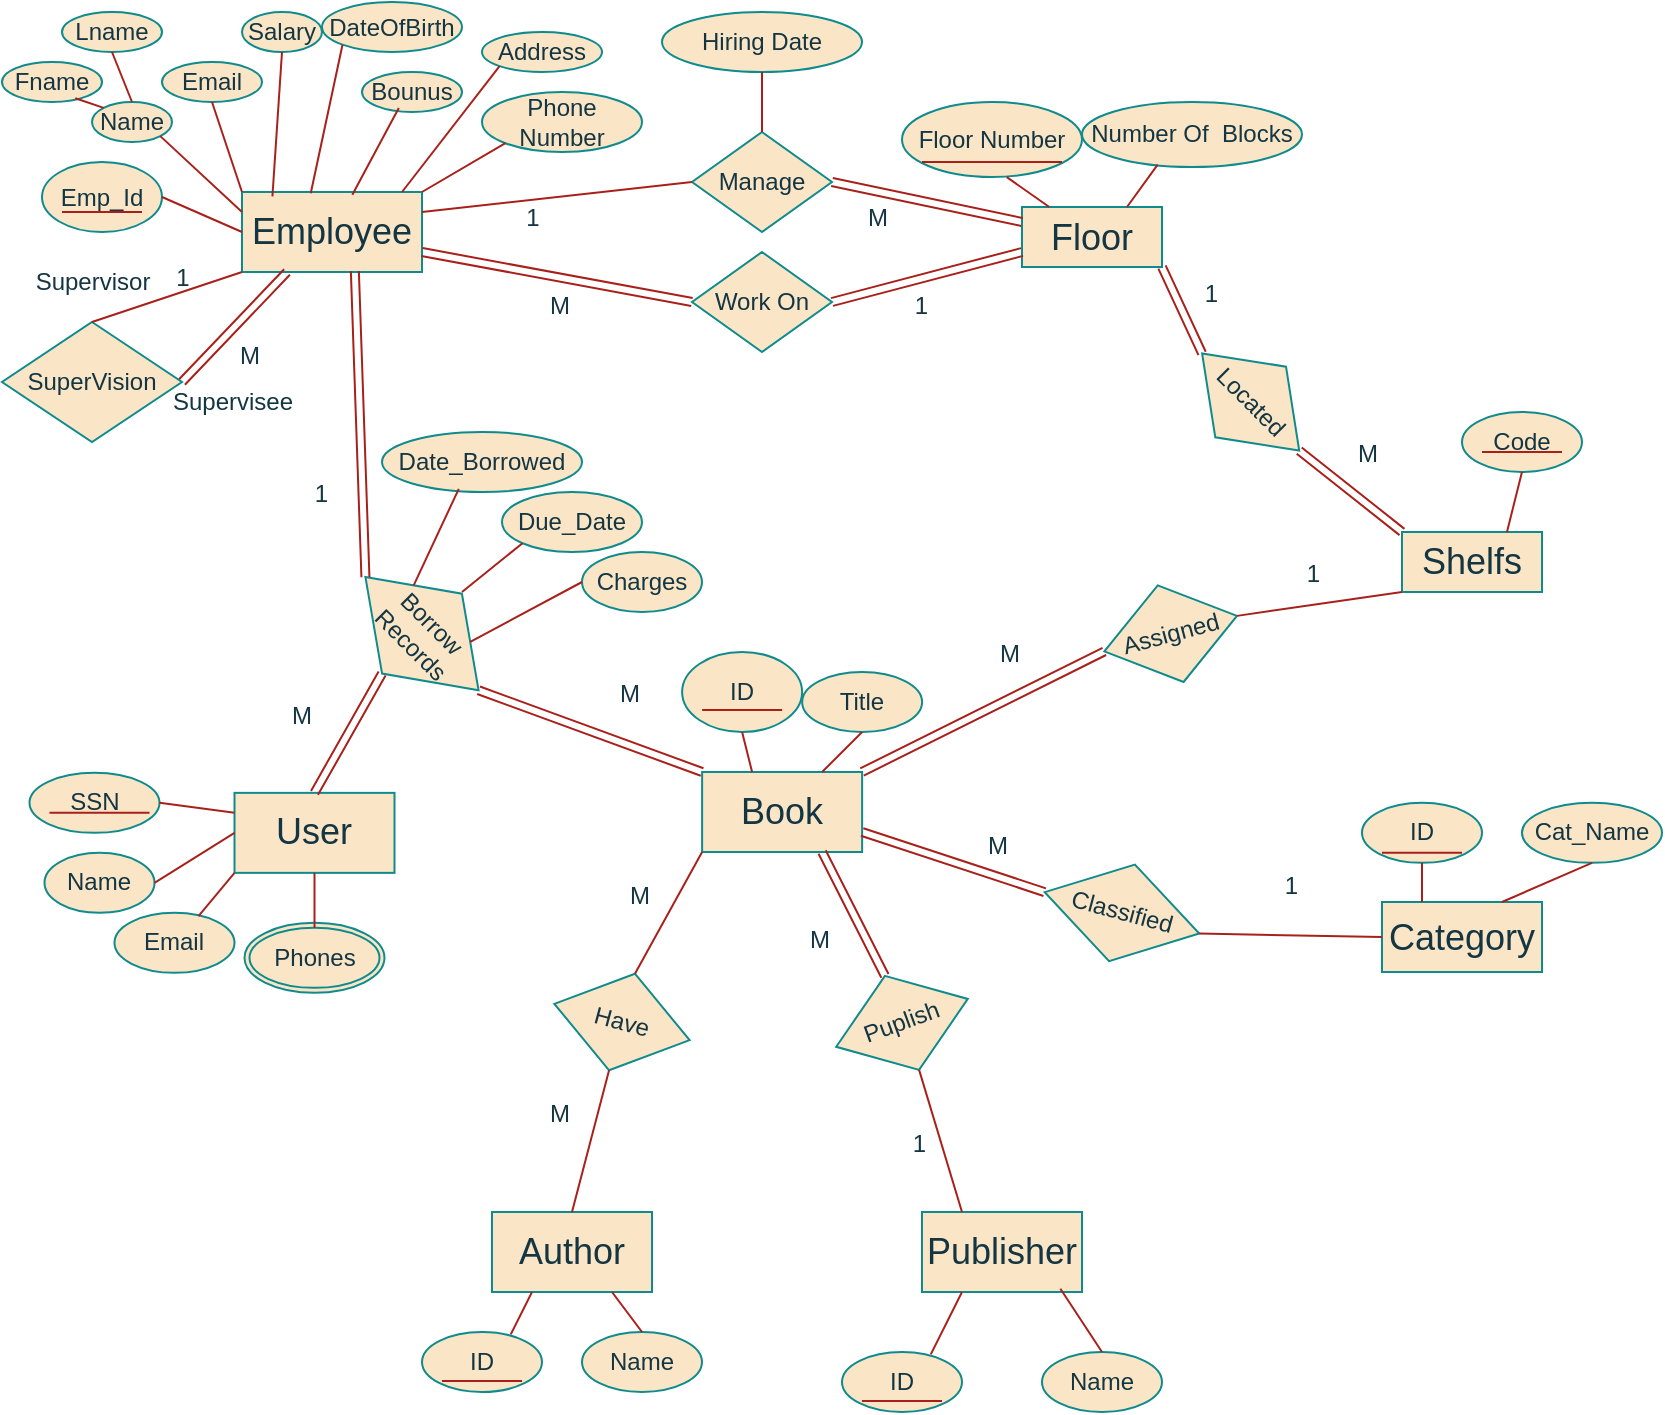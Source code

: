 <mxfile version="21.6.1" type="device" pages="2">
  <diagram name="Library ERD" id="YmtvI0bYYFkGRIp-z9my">
    <mxGraphModel dx="1720" dy="839" grid="1" gridSize="10" guides="1" tooltips="1" connect="1" arrows="1" fold="1" page="1" pageScale="1" pageWidth="850" pageHeight="1100" math="0" shadow="0">
      <root>
        <mxCell id="0" />
        <mxCell id="1" parent="0" />
        <mxCell id="dCs6q-ByPArtNBq-c7CD-46" value="" style="ellipse;whiteSpace=wrap;html=1;labelBackgroundColor=none;fillColor=#FAE5C7;strokeColor=#0F8B8D;fontColor=#143642;" vertex="1" parent="1">
          <mxGeometry x="131.25" y="520.43" width="70" height="35" as="geometry" />
        </mxCell>
        <mxCell id="dCs6q-ByPArtNBq-c7CD-1" value="&lt;font style=&quot;font-size: 18px;&quot;&gt;Employee&lt;/font&gt;" style="rounded=0;whiteSpace=wrap;html=1;labelBackgroundColor=none;fillColor=#FAE5C7;strokeColor=#0F8B8D;fontColor=#143642;" vertex="1" parent="1">
          <mxGeometry x="130" y="155" width="90" height="40" as="geometry" />
        </mxCell>
        <mxCell id="dCs6q-ByPArtNBq-c7CD-3" value="Emp_Id" style="ellipse;whiteSpace=wrap;html=1;labelBackgroundColor=none;fillColor=#FAE5C7;strokeColor=#0F8B8D;fontColor=#143642;" vertex="1" parent="1">
          <mxGeometry x="30" y="140" width="60" height="35" as="geometry" />
        </mxCell>
        <mxCell id="dCs6q-ByPArtNBq-c7CD-4" value="Fname" style="ellipse;whiteSpace=wrap;html=1;labelBackgroundColor=none;fillColor=#FAE5C7;strokeColor=#0F8B8D;fontColor=#143642;" vertex="1" parent="1">
          <mxGeometry x="10" y="90" width="50" height="20" as="geometry" />
        </mxCell>
        <mxCell id="dCs6q-ByPArtNBq-c7CD-5" value="Lname" style="ellipse;whiteSpace=wrap;html=1;labelBackgroundColor=none;fillColor=#FAE5C7;strokeColor=#0F8B8D;fontColor=#143642;" vertex="1" parent="1">
          <mxGeometry x="40" y="65" width="50" height="20" as="geometry" />
        </mxCell>
        <mxCell id="dCs6q-ByPArtNBq-c7CD-6" value="Name" style="ellipse;whiteSpace=wrap;html=1;labelBackgroundColor=none;fillColor=#FAE5C7;strokeColor=#0F8B8D;fontColor=#143642;" vertex="1" parent="1">
          <mxGeometry x="55" y="110" width="40" height="20" as="geometry" />
        </mxCell>
        <mxCell id="dCs6q-ByPArtNBq-c7CD-7" value="Email" style="ellipse;whiteSpace=wrap;html=1;labelBackgroundColor=none;fillColor=#FAE5C7;strokeColor=#0F8B8D;fontColor=#143642;" vertex="1" parent="1">
          <mxGeometry x="90" y="90" width="50" height="20" as="geometry" />
        </mxCell>
        <mxCell id="dCs6q-ByPArtNBq-c7CD-8" value="Salary" style="ellipse;whiteSpace=wrap;html=1;labelBackgroundColor=none;fillColor=#FAE5C7;strokeColor=#0F8B8D;fontColor=#143642;" vertex="1" parent="1">
          <mxGeometry x="130" y="65" width="40" height="20" as="geometry" />
        </mxCell>
        <mxCell id="dCs6q-ByPArtNBq-c7CD-9" value="DateOfBirth" style="ellipse;whiteSpace=wrap;html=1;labelBackgroundColor=none;fillColor=#FAE5C7;strokeColor=#0F8B8D;fontColor=#143642;" vertex="1" parent="1">
          <mxGeometry x="170" y="60" width="70" height="25" as="geometry" />
        </mxCell>
        <mxCell id="dCs6q-ByPArtNBq-c7CD-10" value="Bounus" style="ellipse;whiteSpace=wrap;html=1;labelBackgroundColor=none;fillColor=#FAE5C7;strokeColor=#0F8B8D;fontColor=#143642;" vertex="1" parent="1">
          <mxGeometry x="190" y="95" width="50" height="20" as="geometry" />
        </mxCell>
        <mxCell id="dCs6q-ByPArtNBq-c7CD-11" value="Address" style="ellipse;whiteSpace=wrap;html=1;labelBackgroundColor=none;fillColor=#FAE5C7;strokeColor=#0F8B8D;fontColor=#143642;" vertex="1" parent="1">
          <mxGeometry x="250" y="75" width="60" height="20" as="geometry" />
        </mxCell>
        <mxCell id="dCs6q-ByPArtNBq-c7CD-13" value="" style="endArrow=none;html=1;rounded=0;entryX=0;entryY=0.5;entryDx=0;entryDy=0;exitX=1;exitY=0.5;exitDx=0;exitDy=0;labelBackgroundColor=none;fontColor=default;strokeColor=#A8201A;" edge="1" parent="1" source="dCs6q-ByPArtNBq-c7CD-3" target="dCs6q-ByPArtNBq-c7CD-1">
          <mxGeometry width="50" height="50" relative="1" as="geometry">
            <mxPoint x="60" y="235" as="sourcePoint" />
            <mxPoint x="110" y="185" as="targetPoint" />
          </mxGeometry>
        </mxCell>
        <mxCell id="dCs6q-ByPArtNBq-c7CD-14" value="" style="endArrow=none;html=1;rounded=0;exitX=1;exitY=1;exitDx=0;exitDy=0;entryX=0;entryY=0.25;entryDx=0;entryDy=0;labelBackgroundColor=none;fontColor=default;strokeColor=#A8201A;" edge="1" parent="1" source="dCs6q-ByPArtNBq-c7CD-6" target="dCs6q-ByPArtNBq-c7CD-1">
          <mxGeometry width="50" height="50" relative="1" as="geometry">
            <mxPoint x="90" y="160" as="sourcePoint" />
            <mxPoint x="100" y="135" as="targetPoint" />
          </mxGeometry>
        </mxCell>
        <mxCell id="dCs6q-ByPArtNBq-c7CD-15" value="" style="endArrow=none;html=1;rounded=0;exitX=0.733;exitY=0.907;exitDx=0;exitDy=0;exitPerimeter=0;entryX=0;entryY=0;entryDx=0;entryDy=0;labelBackgroundColor=none;fontColor=default;strokeColor=#A8201A;" edge="1" parent="1" source="dCs6q-ByPArtNBq-c7CD-4" target="dCs6q-ByPArtNBq-c7CD-6">
          <mxGeometry width="50" height="50" relative="1" as="geometry">
            <mxPoint x="90" y="160" as="sourcePoint" />
            <mxPoint x="90" y="95" as="targetPoint" />
          </mxGeometry>
        </mxCell>
        <mxCell id="dCs6q-ByPArtNBq-c7CD-16" value="" style="endArrow=none;html=1;rounded=0;exitX=0.5;exitY=0;exitDx=0;exitDy=0;entryX=0.5;entryY=1;entryDx=0;entryDy=0;labelBackgroundColor=none;fontColor=default;strokeColor=#A8201A;" edge="1" parent="1" source="dCs6q-ByPArtNBq-c7CD-6" target="dCs6q-ByPArtNBq-c7CD-5">
          <mxGeometry width="50" height="50" relative="1" as="geometry">
            <mxPoint x="74" y="82" as="sourcePoint" />
            <mxPoint x="89" y="99" as="targetPoint" />
          </mxGeometry>
        </mxCell>
        <mxCell id="dCs6q-ByPArtNBq-c7CD-20" value="" style="endArrow=none;html=1;rounded=0;entryX=0.5;entryY=1;entryDx=0;entryDy=0;exitX=0;exitY=0;exitDx=0;exitDy=0;labelBackgroundColor=none;fontColor=default;strokeColor=#A8201A;" edge="1" parent="1" source="dCs6q-ByPArtNBq-c7CD-1" target="dCs6q-ByPArtNBq-c7CD-7">
          <mxGeometry width="50" height="50" relative="1" as="geometry">
            <mxPoint x="130" y="131" as="sourcePoint" />
            <mxPoint x="550" y="205" as="targetPoint" />
          </mxGeometry>
        </mxCell>
        <mxCell id="dCs6q-ByPArtNBq-c7CD-21" value="" style="endArrow=none;html=1;rounded=0;exitX=0.169;exitY=0.055;exitDx=0;exitDy=0;entryX=0.5;entryY=1;entryDx=0;entryDy=0;exitPerimeter=0;labelBackgroundColor=none;fontColor=default;strokeColor=#A8201A;" edge="1" parent="1" source="dCs6q-ByPArtNBq-c7CD-1" target="dCs6q-ByPArtNBq-c7CD-8">
          <mxGeometry width="50" height="50" relative="1" as="geometry">
            <mxPoint x="500" y="255" as="sourcePoint" />
            <mxPoint x="200" y="105" as="targetPoint" />
          </mxGeometry>
        </mxCell>
        <mxCell id="dCs6q-ByPArtNBq-c7CD-23" value="" style="endArrow=none;html=1;rounded=0;entryX=0;entryY=1;entryDx=0;entryDy=0;exitX=0.382;exitY=0.015;exitDx=0;exitDy=0;exitPerimeter=0;labelBackgroundColor=none;fontColor=default;strokeColor=#A8201A;" edge="1" parent="1" source="dCs6q-ByPArtNBq-c7CD-1" target="dCs6q-ByPArtNBq-c7CD-9">
          <mxGeometry width="50" height="50" relative="1" as="geometry">
            <mxPoint x="500" y="255" as="sourcePoint" />
            <mxPoint x="550" y="205" as="targetPoint" />
          </mxGeometry>
        </mxCell>
        <mxCell id="dCs6q-ByPArtNBq-c7CD-27" value="" style="endArrow=none;html=1;rounded=0;entryX=0.368;entryY=0.9;entryDx=0;entryDy=0;entryPerimeter=0;exitX=0.613;exitY=0.035;exitDx=0;exitDy=0;exitPerimeter=0;labelBackgroundColor=none;fontColor=default;strokeColor=#A8201A;" edge="1" parent="1" source="dCs6q-ByPArtNBq-c7CD-1" target="dCs6q-ByPArtNBq-c7CD-10">
          <mxGeometry width="50" height="50" relative="1" as="geometry">
            <mxPoint x="500" y="255" as="sourcePoint" />
            <mxPoint x="550" y="205" as="targetPoint" />
          </mxGeometry>
        </mxCell>
        <mxCell id="dCs6q-ByPArtNBq-c7CD-29" value="" style="endArrow=none;html=1;rounded=0;entryX=0;entryY=1;entryDx=0;entryDy=0;exitX=0.889;exitY=0;exitDx=0;exitDy=0;exitPerimeter=0;labelBackgroundColor=none;fontColor=default;strokeColor=#A8201A;" edge="1" parent="1" source="dCs6q-ByPArtNBq-c7CD-1" target="dCs6q-ByPArtNBq-c7CD-11">
          <mxGeometry width="50" height="50" relative="1" as="geometry">
            <mxPoint x="210" y="125" as="sourcePoint" />
            <mxPoint x="550" y="205" as="targetPoint" />
          </mxGeometry>
        </mxCell>
        <mxCell id="dCs6q-ByPArtNBq-c7CD-30" value="Phone Number" style="ellipse;whiteSpace=wrap;html=1;labelBackgroundColor=none;fillColor=#FAE5C7;strokeColor=#0F8B8D;fontColor=#143642;" vertex="1" parent="1">
          <mxGeometry x="250" y="105" width="80" height="30" as="geometry" />
        </mxCell>
        <mxCell id="dCs6q-ByPArtNBq-c7CD-31" value="" style="endArrow=none;html=1;rounded=0;entryX=0;entryY=1;entryDx=0;entryDy=0;exitX=1;exitY=0;exitDx=0;exitDy=0;labelBackgroundColor=none;fontColor=default;strokeColor=#A8201A;" edge="1" parent="1" source="dCs6q-ByPArtNBq-c7CD-1" target="dCs6q-ByPArtNBq-c7CD-30">
          <mxGeometry width="50" height="50" relative="1" as="geometry">
            <mxPoint x="500" y="255" as="sourcePoint" />
            <mxPoint x="550" y="205" as="targetPoint" />
          </mxGeometry>
        </mxCell>
        <mxCell id="dCs6q-ByPArtNBq-c7CD-32" value="&lt;font style=&quot;font-size: 18px;&quot;&gt;Floor&lt;/font&gt;" style="rounded=0;whiteSpace=wrap;html=1;labelBackgroundColor=none;fillColor=#FAE5C7;strokeColor=#0F8B8D;fontColor=#143642;" vertex="1" parent="1">
          <mxGeometry x="520" y="162.5" width="70" height="30" as="geometry" />
        </mxCell>
        <mxCell id="dCs6q-ByPArtNBq-c7CD-33" value="Floor Number" style="ellipse;whiteSpace=wrap;html=1;labelBackgroundColor=none;fillColor=#FAE5C7;strokeColor=#0F8B8D;fontColor=#143642;" vertex="1" parent="1">
          <mxGeometry x="460" y="110" width="90" height="37.5" as="geometry" />
        </mxCell>
        <mxCell id="dCs6q-ByPArtNBq-c7CD-34" value="" style="endArrow=none;html=1;rounded=0;labelBackgroundColor=none;fontColor=default;strokeColor=#A8201A;" edge="1" parent="1">
          <mxGeometry width="50" height="50" relative="1" as="geometry">
            <mxPoint x="40" y="165" as="sourcePoint" />
            <mxPoint x="80" y="165" as="targetPoint" />
          </mxGeometry>
        </mxCell>
        <mxCell id="dCs6q-ByPArtNBq-c7CD-35" value="" style="endArrow=none;html=1;rounded=0;labelBackgroundColor=none;fontColor=default;strokeColor=#A8201A;" edge="1" parent="1">
          <mxGeometry width="50" height="50" relative="1" as="geometry">
            <mxPoint x="470" y="140" as="sourcePoint" />
            <mxPoint x="540" y="140" as="targetPoint" />
          </mxGeometry>
        </mxCell>
        <mxCell id="dCs6q-ByPArtNBq-c7CD-36" value="" style="endArrow=none;html=1;rounded=0;entryX=0.582;entryY=1.002;entryDx=0;entryDy=0;entryPerimeter=0;labelBackgroundColor=none;fontColor=default;strokeColor=#A8201A;" edge="1" parent="1" source="dCs6q-ByPArtNBq-c7CD-32" target="dCs6q-ByPArtNBq-c7CD-33">
          <mxGeometry width="50" height="50" relative="1" as="geometry">
            <mxPoint x="430" y="262.5" as="sourcePoint" />
            <mxPoint x="480" y="212.5" as="targetPoint" />
          </mxGeometry>
        </mxCell>
        <mxCell id="dCs6q-ByPArtNBq-c7CD-37" value="Number Of&amp;nbsp; Blocks" style="ellipse;whiteSpace=wrap;html=1;labelBackgroundColor=none;fillColor=#FAE5C7;strokeColor=#0F8B8D;fontColor=#143642;" vertex="1" parent="1">
          <mxGeometry x="550" y="110" width="110" height="32.5" as="geometry" />
        </mxCell>
        <mxCell id="dCs6q-ByPArtNBq-c7CD-38" value="" style="endArrow=none;html=1;rounded=0;entryX=0.344;entryY=0.963;entryDx=0;entryDy=0;entryPerimeter=0;exitX=0.75;exitY=0;exitDx=0;exitDy=0;labelBackgroundColor=none;fontColor=default;strokeColor=#A8201A;" edge="1" parent="1" source="dCs6q-ByPArtNBq-c7CD-32" target="dCs6q-ByPArtNBq-c7CD-37">
          <mxGeometry width="50" height="50" relative="1" as="geometry">
            <mxPoint x="430" y="262.5" as="sourcePoint" />
            <mxPoint x="480" y="212.5" as="targetPoint" />
          </mxGeometry>
        </mxCell>
        <mxCell id="dCs6q-ByPArtNBq-c7CD-39" value="&lt;font style=&quot;font-size: 18px;&quot;&gt;User&lt;/font&gt;" style="rounded=0;whiteSpace=wrap;html=1;labelBackgroundColor=none;fillColor=#FAE5C7;strokeColor=#0F8B8D;fontColor=#143642;" vertex="1" parent="1">
          <mxGeometry x="126.25" y="455.43" width="80" height="40" as="geometry" />
        </mxCell>
        <mxCell id="dCs6q-ByPArtNBq-c7CD-40" value="SSN" style="ellipse;whiteSpace=wrap;html=1;labelBackgroundColor=none;fillColor=#FAE5C7;strokeColor=#0F8B8D;fontColor=#143642;" vertex="1" parent="1">
          <mxGeometry x="23.75" y="445.43" width="65" height="30" as="geometry" />
        </mxCell>
        <mxCell id="dCs6q-ByPArtNBq-c7CD-41" value="" style="endArrow=none;html=1;rounded=0;labelBackgroundColor=none;fontColor=default;strokeColor=#A8201A;" edge="1" parent="1">
          <mxGeometry width="50" height="50" relative="1" as="geometry">
            <mxPoint x="33.75" y="465.43" as="sourcePoint" />
            <mxPoint x="83.75" y="465.43" as="targetPoint" />
          </mxGeometry>
        </mxCell>
        <mxCell id="dCs6q-ByPArtNBq-c7CD-42" value="" style="endArrow=none;html=1;rounded=0;entryX=1;entryY=0.5;entryDx=0;entryDy=0;exitX=0;exitY=0.25;exitDx=0;exitDy=0;labelBackgroundColor=none;fontColor=default;strokeColor=#A8201A;" edge="1" parent="1" source="dCs6q-ByPArtNBq-c7CD-39" target="dCs6q-ByPArtNBq-c7CD-40">
          <mxGeometry width="50" height="50" relative="1" as="geometry">
            <mxPoint x="106.25" y="453.43" as="sourcePoint" />
            <mxPoint x="536.25" y="472.93" as="targetPoint" />
          </mxGeometry>
        </mxCell>
        <mxCell id="dCs6q-ByPArtNBq-c7CD-43" value="Name" style="ellipse;whiteSpace=wrap;html=1;labelBackgroundColor=none;fillColor=#FAE5C7;strokeColor=#0F8B8D;fontColor=#143642;" vertex="1" parent="1">
          <mxGeometry x="31.25" y="485.43" width="55" height="30" as="geometry" />
        </mxCell>
        <mxCell id="dCs6q-ByPArtNBq-c7CD-44" value="Email" style="ellipse;whiteSpace=wrap;html=1;labelBackgroundColor=none;fillColor=#FAE5C7;strokeColor=#0F8B8D;fontColor=#143642;" vertex="1" parent="1">
          <mxGeometry x="66.25" y="515.43" width="60" height="30" as="geometry" />
        </mxCell>
        <mxCell id="dCs6q-ByPArtNBq-c7CD-45" value="Phones" style="ellipse;whiteSpace=wrap;html=1;labelBackgroundColor=none;fillColor=#FAE5C7;strokeColor=#0F8B8D;fontColor=#143642;" vertex="1" parent="1">
          <mxGeometry x="133.75" y="522.93" width="65" height="30" as="geometry" />
        </mxCell>
        <mxCell id="dCs6q-ByPArtNBq-c7CD-47" value="" style="endArrow=none;html=1;rounded=0;exitX=0;exitY=0.5;exitDx=0;exitDy=0;entryX=1;entryY=0.5;entryDx=0;entryDy=0;labelBackgroundColor=none;fontColor=default;strokeColor=#A8201A;" edge="1" parent="1" source="dCs6q-ByPArtNBq-c7CD-39" target="dCs6q-ByPArtNBq-c7CD-43">
          <mxGeometry width="50" height="50" relative="1" as="geometry">
            <mxPoint x="506.25" y="565.43" as="sourcePoint" />
            <mxPoint x="139.25" y="515.43" as="targetPoint" />
          </mxGeometry>
        </mxCell>
        <mxCell id="dCs6q-ByPArtNBq-c7CD-48" value="" style="endArrow=none;html=1;rounded=0;exitX=0;exitY=1;exitDx=0;exitDy=0;entryX=0.7;entryY=0.053;entryDx=0;entryDy=0;entryPerimeter=0;labelBackgroundColor=none;fontColor=default;strokeColor=#A8201A;" edge="1" parent="1" source="dCs6q-ByPArtNBq-c7CD-39" target="dCs6q-ByPArtNBq-c7CD-44">
          <mxGeometry width="50" height="50" relative="1" as="geometry">
            <mxPoint x="506.25" y="565.43" as="sourcePoint" />
            <mxPoint x="186.25" y="525.43" as="targetPoint" />
          </mxGeometry>
        </mxCell>
        <mxCell id="dCs6q-ByPArtNBq-c7CD-49" value="" style="endArrow=none;html=1;rounded=0;entryX=0.5;entryY=0;entryDx=0;entryDy=0;labelBackgroundColor=none;fontColor=default;strokeColor=#A8201A;" edge="1" parent="1" source="dCs6q-ByPArtNBq-c7CD-39" target="dCs6q-ByPArtNBq-c7CD-45">
          <mxGeometry width="50" height="50" relative="1" as="geometry">
            <mxPoint x="506.25" y="565.43" as="sourcePoint" />
            <mxPoint x="143.25" y="548.43" as="targetPoint" />
          </mxGeometry>
        </mxCell>
        <mxCell id="dCs6q-ByPArtNBq-c7CD-51" value="&lt;font style=&quot;font-size: 18px;&quot;&gt;Book&lt;/font&gt;" style="rounded=0;whiteSpace=wrap;html=1;labelBackgroundColor=none;fillColor=#FAE5C7;strokeColor=#0F8B8D;fontColor=#143642;" vertex="1" parent="1">
          <mxGeometry x="360.06" y="445" width="80" height="40" as="geometry" />
        </mxCell>
        <mxCell id="dCs6q-ByPArtNBq-c7CD-53" value="ID" style="ellipse;whiteSpace=wrap;html=1;labelBackgroundColor=none;fillColor=#FAE5C7;strokeColor=#0F8B8D;fontColor=#143642;" vertex="1" parent="1">
          <mxGeometry x="350.06" y="385" width="60" height="40" as="geometry" />
        </mxCell>
        <mxCell id="dCs6q-ByPArtNBq-c7CD-54" value="Title" style="ellipse;whiteSpace=wrap;html=1;labelBackgroundColor=none;fillColor=#FAE5C7;strokeColor=#0F8B8D;fontColor=#143642;" vertex="1" parent="1">
          <mxGeometry x="410.06" y="395" width="60" height="30" as="geometry" />
        </mxCell>
        <mxCell id="dCs6q-ByPArtNBq-c7CD-55" value="" style="endArrow=none;html=1;rounded=0;labelBackgroundColor=none;fontColor=default;strokeColor=#A8201A;" edge="1" parent="1">
          <mxGeometry width="50" height="50" relative="1" as="geometry">
            <mxPoint x="360.06" y="414" as="sourcePoint" />
            <mxPoint x="400.06" y="414" as="targetPoint" />
            <Array as="points">
              <mxPoint x="400.06" y="414" />
            </Array>
          </mxGeometry>
        </mxCell>
        <mxCell id="dCs6q-ByPArtNBq-c7CD-56" value="" style="endArrow=none;html=1;rounded=0;entryX=0;entryY=0.25;entryDx=0;entryDy=0;exitX=0.5;exitY=1;exitDx=0;exitDy=0;labelBackgroundColor=none;fontColor=default;strokeColor=#A8201A;" edge="1" parent="1" source="dCs6q-ByPArtNBq-c7CD-53">
          <mxGeometry width="50" height="50" relative="1" as="geometry">
            <mxPoint x="265.06" y="315" as="sourcePoint" />
            <mxPoint x="385.06" y="445" as="targetPoint" />
          </mxGeometry>
        </mxCell>
        <mxCell id="dCs6q-ByPArtNBq-c7CD-57" value="" style="endArrow=none;html=1;rounded=0;entryX=0.75;entryY=0;entryDx=0;entryDy=0;exitX=0.5;exitY=1;exitDx=0;exitDy=0;labelBackgroundColor=none;fontColor=default;strokeColor=#A8201A;" edge="1" parent="1" source="dCs6q-ByPArtNBq-c7CD-54" target="dCs6q-ByPArtNBq-c7CD-51">
          <mxGeometry width="50" height="50" relative="1" as="geometry">
            <mxPoint x="240.06" y="325" as="sourcePoint" />
            <mxPoint x="290.06" y="275" as="targetPoint" />
          </mxGeometry>
        </mxCell>
        <mxCell id="dCs6q-ByPArtNBq-c7CD-58" value="&lt;font style=&quot;font-size: 18px;&quot;&gt;Author&lt;/font&gt;" style="rounded=0;whiteSpace=wrap;html=1;labelBackgroundColor=none;fillColor=#FAE5C7;strokeColor=#0F8B8D;fontColor=#143642;" vertex="1" parent="1">
          <mxGeometry x="255" y="665" width="80" height="40" as="geometry" />
        </mxCell>
        <mxCell id="dCs6q-ByPArtNBq-c7CD-59" value="&lt;font style=&quot;font-size: 18px;&quot;&gt;Publisher&lt;/font&gt;" style="rounded=0;whiteSpace=wrap;html=1;labelBackgroundColor=none;fillColor=#FAE5C7;strokeColor=#0F8B8D;fontColor=#143642;" vertex="1" parent="1">
          <mxGeometry x="470" y="665" width="80" height="40" as="geometry" />
        </mxCell>
        <mxCell id="dCs6q-ByPArtNBq-c7CD-60" value="&lt;font style=&quot;font-size: 18px;&quot;&gt;Category&lt;/font&gt;" style="rounded=0;whiteSpace=wrap;html=1;labelBackgroundColor=none;fillColor=#FAE5C7;strokeColor=#0F8B8D;fontColor=#143642;" vertex="1" parent="1">
          <mxGeometry x="700" y="510" width="80" height="35" as="geometry" />
        </mxCell>
        <mxCell id="dCs6q-ByPArtNBq-c7CD-61" value="ID" style="ellipse;whiteSpace=wrap;html=1;labelBackgroundColor=none;fillColor=#FAE5C7;strokeColor=#0F8B8D;fontColor=#143642;" vertex="1" parent="1">
          <mxGeometry x="220" y="725" width="60" height="30" as="geometry" />
        </mxCell>
        <mxCell id="dCs6q-ByPArtNBq-c7CD-62" value="Name" style="ellipse;whiteSpace=wrap;html=1;labelBackgroundColor=none;fillColor=#FAE5C7;strokeColor=#0F8B8D;fontColor=#143642;" vertex="1" parent="1">
          <mxGeometry x="300" y="725" width="60" height="30" as="geometry" />
        </mxCell>
        <mxCell id="dCs6q-ByPArtNBq-c7CD-63" value="ID" style="ellipse;whiteSpace=wrap;html=1;labelBackgroundColor=none;fillColor=#FAE5C7;strokeColor=#0F8B8D;fontColor=#143642;" vertex="1" parent="1">
          <mxGeometry x="430" y="735" width="60" height="30" as="geometry" />
        </mxCell>
        <mxCell id="dCs6q-ByPArtNBq-c7CD-64" value="Name" style="ellipse;whiteSpace=wrap;html=1;labelBackgroundColor=none;fillColor=#FAE5C7;strokeColor=#0F8B8D;fontColor=#143642;" vertex="1" parent="1">
          <mxGeometry x="530" y="735" width="60" height="30" as="geometry" />
        </mxCell>
        <mxCell id="dCs6q-ByPArtNBq-c7CD-65" value="" style="endArrow=none;html=1;rounded=0;labelBackgroundColor=none;fontColor=default;strokeColor=#A8201A;" edge="1" parent="1">
          <mxGeometry width="50" height="50" relative="1" as="geometry">
            <mxPoint x="270" y="749.5" as="sourcePoint" />
            <mxPoint x="230" y="749.5" as="targetPoint" />
          </mxGeometry>
        </mxCell>
        <mxCell id="dCs6q-ByPArtNBq-c7CD-66" value="" style="endArrow=none;html=1;rounded=0;labelBackgroundColor=none;fontColor=default;strokeColor=#A8201A;" edge="1" parent="1">
          <mxGeometry width="50" height="50" relative="1" as="geometry">
            <mxPoint x="480" y="759.5" as="sourcePoint" />
            <mxPoint x="440" y="759.5" as="targetPoint" />
          </mxGeometry>
        </mxCell>
        <mxCell id="dCs6q-ByPArtNBq-c7CD-67" value="" style="endArrow=none;html=1;rounded=0;entryX=0.25;entryY=1;entryDx=0;entryDy=0;exitX=0.74;exitY=0.04;exitDx=0;exitDy=0;exitPerimeter=0;labelBackgroundColor=none;fontColor=default;strokeColor=#A8201A;" edge="1" parent="1" source="dCs6q-ByPArtNBq-c7CD-61" target="dCs6q-ByPArtNBq-c7CD-58">
          <mxGeometry width="50" height="50" relative="1" as="geometry">
            <mxPoint x="270" y="745" as="sourcePoint" />
            <mxPoint x="320" y="695" as="targetPoint" />
          </mxGeometry>
        </mxCell>
        <mxCell id="dCs6q-ByPArtNBq-c7CD-68" value="" style="endArrow=none;html=1;rounded=0;entryX=0.75;entryY=1;entryDx=0;entryDy=0;exitX=0.5;exitY=0;exitDx=0;exitDy=0;labelBackgroundColor=none;fontColor=default;strokeColor=#A8201A;" edge="1" parent="1" source="dCs6q-ByPArtNBq-c7CD-62" target="dCs6q-ByPArtNBq-c7CD-58">
          <mxGeometry width="50" height="50" relative="1" as="geometry">
            <mxPoint x="270" y="745" as="sourcePoint" />
            <mxPoint x="320" y="695" as="targetPoint" />
            <Array as="points" />
          </mxGeometry>
        </mxCell>
        <mxCell id="dCs6q-ByPArtNBq-c7CD-70" value="" style="endArrow=none;html=1;rounded=0;entryX=0.25;entryY=1;entryDx=0;entryDy=0;exitX=0.74;exitY=0.04;exitDx=0;exitDy=0;exitPerimeter=0;labelBackgroundColor=none;fontColor=default;strokeColor=#A8201A;" edge="1" parent="1" source="dCs6q-ByPArtNBq-c7CD-63" target="dCs6q-ByPArtNBq-c7CD-59">
          <mxGeometry width="50" height="50" relative="1" as="geometry">
            <mxPoint x="280" y="755" as="sourcePoint" />
            <mxPoint x="330" y="705" as="targetPoint" />
          </mxGeometry>
        </mxCell>
        <mxCell id="dCs6q-ByPArtNBq-c7CD-71" value="" style="endArrow=none;html=1;rounded=0;entryX=0.865;entryY=0.96;entryDx=0;entryDy=0;entryPerimeter=0;exitX=0.5;exitY=0;exitDx=0;exitDy=0;labelBackgroundColor=none;fontColor=default;strokeColor=#A8201A;" edge="1" parent="1" source="dCs6q-ByPArtNBq-c7CD-64" target="dCs6q-ByPArtNBq-c7CD-59">
          <mxGeometry width="50" height="50" relative="1" as="geometry">
            <mxPoint x="280" y="755" as="sourcePoint" />
            <mxPoint x="330" y="705" as="targetPoint" />
          </mxGeometry>
        </mxCell>
        <mxCell id="dCs6q-ByPArtNBq-c7CD-72" value="ID" style="ellipse;whiteSpace=wrap;html=1;labelBackgroundColor=none;fillColor=#FAE5C7;strokeColor=#0F8B8D;fontColor=#143642;" vertex="1" parent="1">
          <mxGeometry x="690" y="460.43" width="60" height="30" as="geometry" />
        </mxCell>
        <mxCell id="dCs6q-ByPArtNBq-c7CD-73" value="" style="endArrow=none;html=1;rounded=0;labelBackgroundColor=none;fontColor=default;strokeColor=#A8201A;" edge="1" parent="1">
          <mxGeometry width="50" height="50" relative="1" as="geometry">
            <mxPoint x="700" y="485.43" as="sourcePoint" />
            <mxPoint x="740" y="485.43" as="targetPoint" />
          </mxGeometry>
        </mxCell>
        <mxCell id="dCs6q-ByPArtNBq-c7CD-75" value="" style="endArrow=none;html=1;rounded=0;entryX=0.5;entryY=1;entryDx=0;entryDy=0;exitX=0.25;exitY=0;exitDx=0;exitDy=0;labelBackgroundColor=none;fontColor=default;strokeColor=#A8201A;" edge="1" parent="1" source="dCs6q-ByPArtNBq-c7CD-60" target="dCs6q-ByPArtNBq-c7CD-72">
          <mxGeometry width="50" height="50" relative="1" as="geometry">
            <mxPoint x="500" y="630.43" as="sourcePoint" />
            <mxPoint x="550" y="580.43" as="targetPoint" />
          </mxGeometry>
        </mxCell>
        <mxCell id="dCs6q-ByPArtNBq-c7CD-76" value="Cat_Name" style="ellipse;whiteSpace=wrap;html=1;labelBackgroundColor=none;fillColor=#FAE5C7;strokeColor=#0F8B8D;fontColor=#143642;" vertex="1" parent="1">
          <mxGeometry x="770" y="460.43" width="70" height="30" as="geometry" />
        </mxCell>
        <mxCell id="dCs6q-ByPArtNBq-c7CD-77" value="" style="endArrow=none;html=1;rounded=0;entryX=0.5;entryY=1;entryDx=0;entryDy=0;exitX=0.75;exitY=0;exitDx=0;exitDy=0;labelBackgroundColor=none;fontColor=default;strokeColor=#A8201A;" edge="1" parent="1" source="dCs6q-ByPArtNBq-c7CD-60" target="dCs6q-ByPArtNBq-c7CD-76">
          <mxGeometry width="50" height="50" relative="1" as="geometry">
            <mxPoint x="500" y="630.43" as="sourcePoint" />
            <mxPoint x="550" y="580.43" as="targetPoint" />
          </mxGeometry>
        </mxCell>
        <mxCell id="dCs6q-ByPArtNBq-c7CD-78" value="&lt;font style=&quot;font-size: 18px;&quot;&gt;Shelfs&lt;/font&gt;" style="rounded=0;whiteSpace=wrap;html=1;labelBackgroundColor=none;fillColor=#FAE5C7;strokeColor=#0F8B8D;fontColor=#143642;" vertex="1" parent="1">
          <mxGeometry x="710" y="325" width="70" height="30" as="geometry" />
        </mxCell>
        <mxCell id="dCs6q-ByPArtNBq-c7CD-79" value="Code" style="ellipse;whiteSpace=wrap;html=1;labelBackgroundColor=none;fillColor=#FAE5C7;strokeColor=#0F8B8D;fontColor=#143642;" vertex="1" parent="1">
          <mxGeometry x="740" y="265" width="60" height="30" as="geometry" />
        </mxCell>
        <mxCell id="dCs6q-ByPArtNBq-c7CD-80" value="" style="endArrow=none;html=1;rounded=0;labelBackgroundColor=none;fontColor=default;strokeColor=#A8201A;" edge="1" parent="1">
          <mxGeometry width="50" height="50" relative="1" as="geometry">
            <mxPoint x="750" y="285" as="sourcePoint" />
            <mxPoint x="790" y="285" as="targetPoint" />
          </mxGeometry>
        </mxCell>
        <mxCell id="dCs6q-ByPArtNBq-c7CD-82" value="" style="endArrow=none;html=1;rounded=0;entryX=0.5;entryY=1;entryDx=0;entryDy=0;exitX=0.75;exitY=0;exitDx=0;exitDy=0;labelBackgroundColor=none;fontColor=default;strokeColor=#A8201A;" edge="1" parent="1" source="dCs6q-ByPArtNBq-c7CD-78" target="dCs6q-ByPArtNBq-c7CD-79">
          <mxGeometry width="50" height="50" relative="1" as="geometry">
            <mxPoint x="500" y="295" as="sourcePoint" />
            <mxPoint x="540" y="255" as="targetPoint" />
          </mxGeometry>
        </mxCell>
        <mxCell id="dCs6q-ByPArtNBq-c7CD-84" value="SuperVision" style="rhombus;whiteSpace=wrap;html=1;labelBackgroundColor=none;fillColor=#FAE5C7;strokeColor=#0F8B8D;fontColor=#143642;" vertex="1" parent="1">
          <mxGeometry x="10" y="220" width="90" height="60" as="geometry" />
        </mxCell>
        <mxCell id="dCs6q-ByPArtNBq-c7CD-85" value="" style="endArrow=none;html=1;rounded=0;entryX=0;entryY=1;entryDx=0;entryDy=0;exitX=0.5;exitY=0;exitDx=0;exitDy=0;labelBackgroundColor=none;fontColor=default;strokeColor=#A8201A;" edge="1" parent="1" source="dCs6q-ByPArtNBq-c7CD-84" target="dCs6q-ByPArtNBq-c7CD-1">
          <mxGeometry width="50" height="50" relative="1" as="geometry">
            <mxPoint x="95" y="255" as="sourcePoint" />
            <mxPoint x="145" y="205" as="targetPoint" />
          </mxGeometry>
        </mxCell>
        <mxCell id="dCs6q-ByPArtNBq-c7CD-93" value="" style="shape=link;html=1;rounded=0;exitX=1;exitY=0.5;exitDx=0;exitDy=0;entryX=0.25;entryY=1;entryDx=0;entryDy=0;labelBackgroundColor=none;fontColor=default;strokeColor=#A8201A;" edge="1" parent="1" source="dCs6q-ByPArtNBq-c7CD-84" target="dCs6q-ByPArtNBq-c7CD-1">
          <mxGeometry relative="1" as="geometry">
            <mxPoint x="100" y="234" as="sourcePoint" />
            <mxPoint x="260" y="234" as="targetPoint" />
          </mxGeometry>
        </mxCell>
        <mxCell id="dCs6q-ByPArtNBq-c7CD-94" value="M" style="resizable=0;html=1;whiteSpace=wrap;align=right;verticalAlign=bottom;labelBackgroundColor=none;fillColor=#FAE5C7;strokeColor=#0F8B8D;fontColor=#143642;" connectable="0" vertex="1" parent="dCs6q-ByPArtNBq-c7CD-93">
          <mxGeometry x="1" relative="1" as="geometry">
            <mxPoint x="-12" y="50" as="offset" />
          </mxGeometry>
        </mxCell>
        <mxCell id="dCs6q-ByPArtNBq-c7CD-96" value="1" style="text;html=1;align=center;verticalAlign=middle;resizable=0;points=[];autosize=1;strokeColor=none;fillColor=none;labelBackgroundColor=none;fontColor=#143642;" vertex="1" parent="1">
          <mxGeometry x="85" y="183" width="30" height="30" as="geometry" />
        </mxCell>
        <mxCell id="dCs6q-ByPArtNBq-c7CD-97" value="Supervisor" style="text;html=1;align=center;verticalAlign=middle;resizable=0;points=[];autosize=1;strokeColor=none;fillColor=none;labelBackgroundColor=none;fontColor=#143642;" vertex="1" parent="1">
          <mxGeometry x="15" y="185" width="80" height="30" as="geometry" />
        </mxCell>
        <mxCell id="dCs6q-ByPArtNBq-c7CD-98" value="Supervisee" style="text;html=1;align=center;verticalAlign=middle;resizable=0;points=[];autosize=1;strokeColor=none;fillColor=none;labelBackgroundColor=none;fontColor=#143642;" vertex="1" parent="1">
          <mxGeometry x="85" y="245" width="80" height="30" as="geometry" />
        </mxCell>
        <mxCell id="dCs6q-ByPArtNBq-c7CD-100" value="Manage" style="rhombus;whiteSpace=wrap;html=1;labelBackgroundColor=none;fillColor=#FAE5C7;strokeColor=#0F8B8D;fontColor=#143642;" vertex="1" parent="1">
          <mxGeometry x="355" y="125" width="70" height="50" as="geometry" />
        </mxCell>
        <mxCell id="dCs6q-ByPArtNBq-c7CD-102" value="" style="shape=link;html=1;rounded=0;exitX=1;exitY=0.5;exitDx=0;exitDy=0;entryX=0;entryY=0.25;entryDx=0;entryDy=0;labelBackgroundColor=none;fontColor=default;strokeColor=#A8201A;" edge="1" parent="1" source="dCs6q-ByPArtNBq-c7CD-100" target="dCs6q-ByPArtNBq-c7CD-32">
          <mxGeometry relative="1" as="geometry">
            <mxPoint x="470" y="325" as="sourcePoint" />
            <mxPoint x="630" y="325" as="targetPoint" />
          </mxGeometry>
        </mxCell>
        <mxCell id="dCs6q-ByPArtNBq-c7CD-103" value="M" style="resizable=0;html=1;whiteSpace=wrap;align=right;verticalAlign=bottom;labelBackgroundColor=none;fillColor=#FAE5C7;strokeColor=#0F8B8D;fontColor=#143642;" connectable="0" vertex="1" parent="dCs6q-ByPArtNBq-c7CD-102">
          <mxGeometry x="1" relative="1" as="geometry">
            <mxPoint x="-65" y="7" as="offset" />
          </mxGeometry>
        </mxCell>
        <mxCell id="dCs6q-ByPArtNBq-c7CD-104" value="" style="endArrow=none;html=1;rounded=0;entryX=0;entryY=0.5;entryDx=0;entryDy=0;exitX=1;exitY=0.25;exitDx=0;exitDy=0;labelBackgroundColor=none;fontColor=default;strokeColor=#A8201A;" edge="1" parent="1" source="dCs6q-ByPArtNBq-c7CD-1" target="dCs6q-ByPArtNBq-c7CD-100">
          <mxGeometry width="50" height="50" relative="1" as="geometry">
            <mxPoint x="500" y="355" as="sourcePoint" />
            <mxPoint x="550" y="305" as="targetPoint" />
          </mxGeometry>
        </mxCell>
        <mxCell id="dCs6q-ByPArtNBq-c7CD-105" value="1" style="text;html=1;align=center;verticalAlign=middle;resizable=0;points=[];autosize=1;strokeColor=none;fillColor=none;labelBackgroundColor=none;fontColor=#143642;" vertex="1" parent="1">
          <mxGeometry x="260" y="153" width="30" height="30" as="geometry" />
        </mxCell>
        <mxCell id="dCs6q-ByPArtNBq-c7CD-106" value="Work On" style="rhombus;whiteSpace=wrap;html=1;labelBackgroundColor=none;fillColor=#FAE5C7;strokeColor=#0F8B8D;fontColor=#143642;" vertex="1" parent="1">
          <mxGeometry x="355" y="185" width="70" height="50" as="geometry" />
        </mxCell>
        <mxCell id="dCs6q-ByPArtNBq-c7CD-107" value="Hiring Date" style="ellipse;whiteSpace=wrap;html=1;labelBackgroundColor=none;fillColor=#FAE5C7;strokeColor=#0F8B8D;fontColor=#143642;" vertex="1" parent="1">
          <mxGeometry x="340" y="65" width="100" height="30" as="geometry" />
        </mxCell>
        <mxCell id="dCs6q-ByPArtNBq-c7CD-108" value="" style="endArrow=none;html=1;rounded=0;entryX=0.5;entryY=1;entryDx=0;entryDy=0;exitX=0.5;exitY=0;exitDx=0;exitDy=0;labelBackgroundColor=none;fontColor=default;strokeColor=#A8201A;" edge="1" parent="1" source="dCs6q-ByPArtNBq-c7CD-100" target="dCs6q-ByPArtNBq-c7CD-107">
          <mxGeometry width="50" height="50" relative="1" as="geometry">
            <mxPoint x="520" y="355" as="sourcePoint" />
            <mxPoint x="570" y="305" as="targetPoint" />
          </mxGeometry>
        </mxCell>
        <mxCell id="dCs6q-ByPArtNBq-c7CD-109" value="" style="shape=link;html=1;rounded=0;exitX=1;exitY=0.5;exitDx=0;exitDy=0;entryX=0;entryY=0.75;entryDx=0;entryDy=0;labelBackgroundColor=none;fontColor=default;strokeColor=#A8201A;" edge="1" parent="1" source="dCs6q-ByPArtNBq-c7CD-106" target="dCs6q-ByPArtNBq-c7CD-32">
          <mxGeometry relative="1" as="geometry">
            <mxPoint x="435" y="213" as="sourcePoint" />
            <mxPoint x="530" y="233" as="targetPoint" />
          </mxGeometry>
        </mxCell>
        <mxCell id="dCs6q-ByPArtNBq-c7CD-110" value="1" style="resizable=0;html=1;whiteSpace=wrap;align=right;verticalAlign=bottom;labelBackgroundColor=none;fillColor=#FAE5C7;strokeColor=#0F8B8D;fontColor=#143642;" connectable="0" vertex="1" parent="dCs6q-ByPArtNBq-c7CD-109">
          <mxGeometry x="1" relative="1" as="geometry">
            <mxPoint x="-45" y="35" as="offset" />
          </mxGeometry>
        </mxCell>
        <mxCell id="dCs6q-ByPArtNBq-c7CD-111" value="" style="shape=link;html=1;rounded=0;exitX=1;exitY=0.75;exitDx=0;exitDy=0;entryX=0;entryY=0.5;entryDx=0;entryDy=0;labelBackgroundColor=none;fontColor=default;strokeColor=#A8201A;" edge="1" parent="1" source="dCs6q-ByPArtNBq-c7CD-1" target="dCs6q-ByPArtNBq-c7CD-106">
          <mxGeometry relative="1" as="geometry">
            <mxPoint x="415" y="220" as="sourcePoint" />
            <mxPoint x="510" y="195" as="targetPoint" />
          </mxGeometry>
        </mxCell>
        <mxCell id="dCs6q-ByPArtNBq-c7CD-112" value="M" style="resizable=0;html=1;whiteSpace=wrap;align=right;verticalAlign=bottom;labelBackgroundColor=none;fillColor=#FAE5C7;strokeColor=#0F8B8D;fontColor=#143642;" connectable="0" vertex="1" parent="dCs6q-ByPArtNBq-c7CD-111">
          <mxGeometry x="1" relative="1" as="geometry">
            <mxPoint x="-60" y="10" as="offset" />
          </mxGeometry>
        </mxCell>
        <mxCell id="dCs6q-ByPArtNBq-c7CD-116" value="Borrow Records" style="rhombus;whiteSpace=wrap;html=1;rotation=45;labelBackgroundColor=none;fillColor=#FAE5C7;strokeColor=#0F8B8D;fontColor=#143642;" vertex="1" parent="1">
          <mxGeometry x="180" y="347.59" width="80" height="56.46" as="geometry" />
        </mxCell>
        <mxCell id="dCs6q-ByPArtNBq-c7CD-117" value="" style="shape=link;html=1;rounded=0;entryX=0;entryY=0.5;entryDx=0;entryDy=0;exitX=0.627;exitY=0.99;exitDx=0;exitDy=0;exitPerimeter=0;labelBackgroundColor=none;fontColor=default;strokeColor=#A8201A;" edge="1" parent="1" source="dCs6q-ByPArtNBq-c7CD-1" target="dCs6q-ByPArtNBq-c7CD-116">
          <mxGeometry relative="1" as="geometry">
            <mxPoint x="145" y="275" as="sourcePoint" />
            <mxPoint x="305" y="275" as="targetPoint" />
          </mxGeometry>
        </mxCell>
        <mxCell id="dCs6q-ByPArtNBq-c7CD-118" value="1" style="resizable=0;html=1;whiteSpace=wrap;align=right;verticalAlign=bottom;labelBackgroundColor=none;fillColor=#FAE5C7;strokeColor=#0F8B8D;fontColor=#143642;" connectable="0" vertex="1" parent="dCs6q-ByPArtNBq-c7CD-117">
          <mxGeometry x="1" relative="1" as="geometry">
            <mxPoint x="-17" y="-33" as="offset" />
          </mxGeometry>
        </mxCell>
        <mxCell id="dCs6q-ByPArtNBq-c7CD-119" value="Date_Borrowed" style="ellipse;whiteSpace=wrap;html=1;labelBackgroundColor=none;fillColor=#FAE5C7;strokeColor=#0F8B8D;fontColor=#143642;" vertex="1" parent="1">
          <mxGeometry x="200" y="275" width="100" height="30" as="geometry" />
        </mxCell>
        <mxCell id="dCs6q-ByPArtNBq-c7CD-120" value="Due_Date" style="ellipse;whiteSpace=wrap;html=1;labelBackgroundColor=none;fillColor=#FAE5C7;strokeColor=#0F8B8D;fontColor=#143642;" vertex="1" parent="1">
          <mxGeometry x="260" y="305" width="70" height="30" as="geometry" />
        </mxCell>
        <mxCell id="dCs6q-ByPArtNBq-c7CD-121" value="Charges" style="ellipse;whiteSpace=wrap;html=1;labelBackgroundColor=none;fillColor=#FAE5C7;strokeColor=#0F8B8D;fontColor=#143642;" vertex="1" parent="1">
          <mxGeometry x="300" y="335" width="60" height="30" as="geometry" />
        </mxCell>
        <mxCell id="dCs6q-ByPArtNBq-c7CD-122" value="" style="endArrow=none;html=1;rounded=0;entryX=0.384;entryY=0.947;entryDx=0;entryDy=0;entryPerimeter=0;exitX=0;exitY=0;exitDx=0;exitDy=0;labelBackgroundColor=none;fontColor=default;strokeColor=#A8201A;" edge="1" parent="1" source="dCs6q-ByPArtNBq-c7CD-116" target="dCs6q-ByPArtNBq-c7CD-119">
          <mxGeometry width="50" height="50" relative="1" as="geometry">
            <mxPoint x="500" y="455" as="sourcePoint" />
            <mxPoint x="550" y="405" as="targetPoint" />
          </mxGeometry>
        </mxCell>
        <mxCell id="dCs6q-ByPArtNBq-c7CD-123" value="" style="endArrow=none;html=1;rounded=0;entryX=0;entryY=1;entryDx=0;entryDy=0;labelBackgroundColor=none;fontColor=default;strokeColor=#A8201A;" edge="1" parent="1" target="dCs6q-ByPArtNBq-c7CD-120">
          <mxGeometry width="50" height="50" relative="1" as="geometry">
            <mxPoint x="240" y="355" as="sourcePoint" />
            <mxPoint x="248" y="313" as="targetPoint" />
          </mxGeometry>
        </mxCell>
        <mxCell id="dCs6q-ByPArtNBq-c7CD-124" value="" style="endArrow=none;html=1;rounded=0;entryX=0;entryY=0.5;entryDx=0;entryDy=0;exitX=1;exitY=0;exitDx=0;exitDy=0;labelBackgroundColor=none;fontColor=default;strokeColor=#A8201A;" edge="1" parent="1" source="dCs6q-ByPArtNBq-c7CD-116" target="dCs6q-ByPArtNBq-c7CD-121">
          <mxGeometry width="50" height="50" relative="1" as="geometry">
            <mxPoint x="250" y="365" as="sourcePoint" />
            <mxPoint x="280" y="341" as="targetPoint" />
          </mxGeometry>
        </mxCell>
        <mxCell id="dCs6q-ByPArtNBq-c7CD-125" value="" style="shape=link;html=1;rounded=0;exitX=1;exitY=0.5;exitDx=0;exitDy=0;entryX=0;entryY=0;entryDx=0;entryDy=0;labelBackgroundColor=none;fontColor=default;strokeColor=#A8201A;" edge="1" parent="1" source="dCs6q-ByPArtNBq-c7CD-116" target="dCs6q-ByPArtNBq-c7CD-51">
          <mxGeometry relative="1" as="geometry">
            <mxPoint x="450" y="425" as="sourcePoint" />
            <mxPoint x="610" y="425" as="targetPoint" />
          </mxGeometry>
        </mxCell>
        <mxCell id="dCs6q-ByPArtNBq-c7CD-126" value="M" style="resizable=0;html=1;whiteSpace=wrap;align=right;verticalAlign=bottom;labelBackgroundColor=none;fillColor=#FAE5C7;strokeColor=#0F8B8D;fontColor=#143642;" connectable="0" vertex="1" parent="dCs6q-ByPArtNBq-c7CD-125">
          <mxGeometry x="1" relative="1" as="geometry">
            <mxPoint x="-30" y="-30" as="offset" />
          </mxGeometry>
        </mxCell>
        <mxCell id="dCs6q-ByPArtNBq-c7CD-127" value="" style="shape=link;html=1;rounded=0;exitX=0.5;exitY=1;exitDx=0;exitDy=0;entryX=0.5;entryY=0;entryDx=0;entryDy=0;labelBackgroundColor=none;fontColor=default;strokeColor=#A8201A;" edge="1" parent="1" source="dCs6q-ByPArtNBq-c7CD-116" target="dCs6q-ByPArtNBq-c7CD-39">
          <mxGeometry relative="1" as="geometry">
            <mxPoint x="450" y="425" as="sourcePoint" />
            <mxPoint x="200" y="405" as="targetPoint" />
          </mxGeometry>
        </mxCell>
        <mxCell id="dCs6q-ByPArtNBq-c7CD-128" value="M" style="resizable=0;html=1;whiteSpace=wrap;align=right;verticalAlign=bottom;labelBackgroundColor=none;fillColor=#FAE5C7;strokeColor=#0F8B8D;fontColor=#143642;" connectable="0" vertex="1" parent="dCs6q-ByPArtNBq-c7CD-127">
          <mxGeometry x="1" relative="1" as="geometry">
            <mxPoint y="-30" as="offset" />
          </mxGeometry>
        </mxCell>
        <mxCell id="dCs6q-ByPArtNBq-c7CD-129" value="Have" style="rhombus;whiteSpace=wrap;html=1;rotation=15;labelBackgroundColor=none;fillColor=#FAE5C7;strokeColor=#0F8B8D;fontColor=#143642;" vertex="1" parent="1">
          <mxGeometry x="285" y="545" width="70" height="50" as="geometry" />
        </mxCell>
        <mxCell id="dCs6q-ByPArtNBq-c7CD-130" value="" style="endArrow=none;html=1;rounded=0;entryX=0;entryY=1;entryDx=0;entryDy=0;exitX=0.5;exitY=0;exitDx=0;exitDy=0;labelBackgroundColor=none;fontColor=default;strokeColor=#A8201A;" edge="1" parent="1" source="dCs6q-ByPArtNBq-c7CD-129" target="dCs6q-ByPArtNBq-c7CD-51">
          <mxGeometry relative="1" as="geometry">
            <mxPoint x="450" y="625" as="sourcePoint" />
            <mxPoint x="610" y="625" as="targetPoint" />
          </mxGeometry>
        </mxCell>
        <mxCell id="dCs6q-ByPArtNBq-c7CD-131" value="M" style="resizable=0;html=1;whiteSpace=wrap;align=right;verticalAlign=bottom;labelBackgroundColor=none;fillColor=#FAE5C7;strokeColor=#0F8B8D;fontColor=#143642;" connectable="0" vertex="1" parent="dCs6q-ByPArtNBq-c7CD-130">
          <mxGeometry x="1" relative="1" as="geometry">
            <mxPoint x="-25" y="30" as="offset" />
          </mxGeometry>
        </mxCell>
        <mxCell id="dCs6q-ByPArtNBq-c7CD-132" value="" style="endArrow=none;html=1;rounded=0;exitX=0.5;exitY=0;exitDx=0;exitDy=0;entryX=0.5;entryY=1;entryDx=0;entryDy=0;labelBackgroundColor=none;fontColor=default;strokeColor=#A8201A;" edge="1" parent="1" source="dCs6q-ByPArtNBq-c7CD-58" target="dCs6q-ByPArtNBq-c7CD-129">
          <mxGeometry relative="1" as="geometry">
            <mxPoint x="296.53" y="665" as="sourcePoint" />
            <mxPoint x="330" y="605" as="targetPoint" />
          </mxGeometry>
        </mxCell>
        <mxCell id="dCs6q-ByPArtNBq-c7CD-133" value="M" style="resizable=0;html=1;whiteSpace=wrap;align=right;verticalAlign=bottom;labelBackgroundColor=none;fillColor=#FAE5C7;strokeColor=#0F8B8D;fontColor=#143642;" connectable="0" vertex="1" parent="dCs6q-ByPArtNBq-c7CD-132">
          <mxGeometry x="1" relative="1" as="geometry">
            <mxPoint x="-18" y="30" as="offset" />
          </mxGeometry>
        </mxCell>
        <mxCell id="dCs6q-ByPArtNBq-c7CD-134" value="Puplish" style="rhombus;whiteSpace=wrap;html=1;rotation=-20;labelBackgroundColor=none;fillColor=#FAE5C7;strokeColor=#0F8B8D;fontColor=#143642;" vertex="1" parent="1">
          <mxGeometry x="425" y="545.43" width="70" height="50" as="geometry" />
        </mxCell>
        <mxCell id="dCs6q-ByPArtNBq-c7CD-137" value="" style="endArrow=none;html=1;rounded=0;entryX=0.5;entryY=1;entryDx=0;entryDy=0;exitX=0.25;exitY=0;exitDx=0;exitDy=0;labelBackgroundColor=none;fontColor=default;strokeColor=#A8201A;" edge="1" parent="1" source="dCs6q-ByPArtNBq-c7CD-59" target="dCs6q-ByPArtNBq-c7CD-134">
          <mxGeometry relative="1" as="geometry">
            <mxPoint x="450" y="545" as="sourcePoint" />
            <mxPoint x="370" y="495" as="targetPoint" />
          </mxGeometry>
        </mxCell>
        <mxCell id="dCs6q-ByPArtNBq-c7CD-138" value="1" style="resizable=0;html=1;whiteSpace=wrap;align=right;verticalAlign=bottom;labelBackgroundColor=none;fillColor=#FAE5C7;strokeColor=#0F8B8D;fontColor=#143642;" connectable="0" vertex="1" parent="dCs6q-ByPArtNBq-c7CD-137">
          <mxGeometry x="1" relative="1" as="geometry">
            <mxPoint x="5" y="45" as="offset" />
          </mxGeometry>
        </mxCell>
        <mxCell id="dCs6q-ByPArtNBq-c7CD-139" value="" style="shape=link;html=1;rounded=0;entryX=0.75;entryY=1;entryDx=0;entryDy=0;exitX=0.5;exitY=0;exitDx=0;exitDy=0;labelBackgroundColor=none;fontColor=default;strokeColor=#A8201A;" edge="1" parent="1" source="dCs6q-ByPArtNBq-c7CD-134" target="dCs6q-ByPArtNBq-c7CD-51">
          <mxGeometry relative="1" as="geometry">
            <mxPoint x="450" y="725" as="sourcePoint" />
            <mxPoint x="610" y="725" as="targetPoint" />
          </mxGeometry>
        </mxCell>
        <mxCell id="dCs6q-ByPArtNBq-c7CD-140" value="M" style="resizable=0;html=1;whiteSpace=wrap;align=right;verticalAlign=bottom;labelBackgroundColor=none;fillColor=#FAE5C7;strokeColor=#0F8B8D;fontColor=#143642;" connectable="0" vertex="1" parent="dCs6q-ByPArtNBq-c7CD-139">
          <mxGeometry x="1" relative="1" as="geometry">
            <mxPoint x="5" y="53" as="offset" />
          </mxGeometry>
        </mxCell>
        <mxCell id="dCs6q-ByPArtNBq-c7CD-141" value="Classified" style="rhombus;whiteSpace=wrap;html=1;rotation=15;labelBackgroundColor=none;fillColor=#FAE5C7;strokeColor=#0F8B8D;fontColor=#143642;" vertex="1" parent="1">
          <mxGeometry x="530" y="490.43" width="80" height="50" as="geometry" />
        </mxCell>
        <mxCell id="dCs6q-ByPArtNBq-c7CD-149" value="Assigned" style="rhombus;whiteSpace=wrap;html=1;rotation=-15;labelBackgroundColor=none;fillColor=#FAE5C7;strokeColor=#0F8B8D;fontColor=#143642;" vertex="1" parent="1">
          <mxGeometry x="560" y="350.82" width="68.66" height="50" as="geometry" />
        </mxCell>
        <mxCell id="dCs6q-ByPArtNBq-c7CD-150" value="" style="endArrow=none;html=1;rounded=0;entryX=0;entryY=1;entryDx=0;entryDy=0;exitX=1;exitY=0.5;exitDx=0;exitDy=0;labelBackgroundColor=none;fontColor=default;strokeColor=#A8201A;" edge="1" parent="1" source="dCs6q-ByPArtNBq-c7CD-149" target="dCs6q-ByPArtNBq-c7CD-78">
          <mxGeometry relative="1" as="geometry">
            <mxPoint x="450" y="225" as="sourcePoint" />
            <mxPoint x="610" y="225" as="targetPoint" />
          </mxGeometry>
        </mxCell>
        <mxCell id="dCs6q-ByPArtNBq-c7CD-151" value="1" style="resizable=0;html=1;whiteSpace=wrap;align=right;verticalAlign=bottom;labelBackgroundColor=none;fillColor=#FAE5C7;strokeColor=#0F8B8D;fontColor=#143642;" connectable="0" vertex="1" parent="dCs6q-ByPArtNBq-c7CD-150">
          <mxGeometry x="1" relative="1" as="geometry">
            <mxPoint x="-40" as="offset" />
          </mxGeometry>
        </mxCell>
        <mxCell id="dCs6q-ByPArtNBq-c7CD-159" value="Located" style="rhombus;whiteSpace=wrap;html=1;rotation=45;labelBackgroundColor=none;fillColor=#FAE5C7;strokeColor=#0F8B8D;fontColor=#143642;" vertex="1" parent="1">
          <mxGeometry x="600" y="235" width="68.66" height="50" as="geometry" />
        </mxCell>
        <mxCell id="dCs6q-ByPArtNBq-c7CD-163" value="" style="shape=link;html=1;rounded=0;entryX=0;entryY=0.5;entryDx=0;entryDy=0;labelBackgroundColor=none;fontColor=default;strokeColor=#A8201A;" edge="1" parent="1" target="dCs6q-ByPArtNBq-c7CD-149">
          <mxGeometry relative="1" as="geometry">
            <mxPoint x="440" y="445" as="sourcePoint" />
            <mxPoint x="551" y="490" as="targetPoint" />
          </mxGeometry>
        </mxCell>
        <mxCell id="dCs6q-ByPArtNBq-c7CD-164" value="M" style="resizable=0;html=1;whiteSpace=wrap;align=right;verticalAlign=bottom;labelBackgroundColor=none;fillColor=#FAE5C7;strokeColor=#0F8B8D;fontColor=#143642;" connectable="0" vertex="1" parent="dCs6q-ByPArtNBq-c7CD-163">
          <mxGeometry x="1" relative="1" as="geometry">
            <mxPoint x="-41" y="10" as="offset" />
          </mxGeometry>
        </mxCell>
        <mxCell id="dCs6q-ByPArtNBq-c7CD-167" value="" style="shape=link;html=1;rounded=0;exitX=1;exitY=1;exitDx=0;exitDy=0;entryX=0;entryY=0.5;entryDx=0;entryDy=0;labelBackgroundColor=none;fontColor=default;strokeColor=#A8201A;" edge="1" parent="1" source="dCs6q-ByPArtNBq-c7CD-32" target="dCs6q-ByPArtNBq-c7CD-159">
          <mxGeometry relative="1" as="geometry">
            <mxPoint x="450" y="425" as="sourcePoint" />
            <mxPoint x="610" y="425" as="targetPoint" />
          </mxGeometry>
        </mxCell>
        <mxCell id="dCs6q-ByPArtNBq-c7CD-168" value="1" style="resizable=0;html=1;whiteSpace=wrap;align=right;verticalAlign=bottom;labelBackgroundColor=none;fillColor=#FAE5C7;strokeColor=#0F8B8D;fontColor=#143642;" connectable="0" vertex="1" parent="dCs6q-ByPArtNBq-c7CD-167">
          <mxGeometry x="1" relative="1" as="geometry">
            <mxPoint x="10" y="-21" as="offset" />
          </mxGeometry>
        </mxCell>
        <mxCell id="dCs6q-ByPArtNBq-c7CD-169" value="" style="shape=link;html=1;rounded=0;exitX=1;exitY=0.5;exitDx=0;exitDy=0;entryX=0;entryY=0;entryDx=0;entryDy=0;labelBackgroundColor=none;fontColor=default;strokeColor=#A8201A;" edge="1" parent="1" source="dCs6q-ByPArtNBq-c7CD-159" target="dCs6q-ByPArtNBq-c7CD-78">
          <mxGeometry relative="1" as="geometry">
            <mxPoint x="570" y="305" as="sourcePoint" />
            <mxPoint x="671" y="320" as="targetPoint" />
          </mxGeometry>
        </mxCell>
        <mxCell id="dCs6q-ByPArtNBq-c7CD-170" value="M" style="resizable=0;html=1;whiteSpace=wrap;align=right;verticalAlign=bottom;labelBackgroundColor=none;fillColor=#FAE5C7;strokeColor=#0F8B8D;fontColor=#143642;" connectable="0" vertex="1" parent="dCs6q-ByPArtNBq-c7CD-169">
          <mxGeometry x="1" relative="1" as="geometry">
            <mxPoint x="-10" y="-30" as="offset" />
          </mxGeometry>
        </mxCell>
        <mxCell id="ch1PR7GmA6hoUtoFIZOK-3" value="" style="shape=link;html=1;rounded=0;exitX=1;exitY=0.75;exitDx=0;exitDy=0;entryX=0;entryY=0.5;entryDx=0;entryDy=0;labelBackgroundColor=none;fontColor=default;strokeColor=#A8201A;" edge="1" parent="1" source="dCs6q-ByPArtNBq-c7CD-51" target="dCs6q-ByPArtNBq-c7CD-141">
          <mxGeometry relative="1" as="geometry">
            <mxPoint x="440.06" y="522.93" as="sourcePoint" />
            <mxPoint x="610" y="552.93" as="targetPoint" />
          </mxGeometry>
        </mxCell>
        <mxCell id="ch1PR7GmA6hoUtoFIZOK-4" value="M" style="resizable=0;html=1;whiteSpace=wrap;align=right;verticalAlign=bottom;labelBackgroundColor=none;fillColor=#FAE5C7;strokeColor=#0F8B8D;fontColor=#143642;" connectable="0" vertex="1" parent="ch1PR7GmA6hoUtoFIZOK-3">
          <mxGeometry x="1" relative="1" as="geometry">
            <mxPoint x="-17" y="-15" as="offset" />
          </mxGeometry>
        </mxCell>
        <mxCell id="ch1PR7GmA6hoUtoFIZOK-5" value="" style="endArrow=none;html=1;rounded=0;entryX=0;entryY=0.5;entryDx=0;entryDy=0;exitX=1;exitY=0.5;exitDx=0;exitDy=0;labelBackgroundColor=none;fontColor=default;strokeColor=#A8201A;" edge="1" parent="1" source="dCs6q-ByPArtNBq-c7CD-141" target="dCs6q-ByPArtNBq-c7CD-60">
          <mxGeometry relative="1" as="geometry">
            <mxPoint x="450" y="495" as="sourcePoint" />
            <mxPoint x="610" y="495" as="targetPoint" />
          </mxGeometry>
        </mxCell>
        <mxCell id="ch1PR7GmA6hoUtoFIZOK-6" value="1" style="resizable=0;html=1;whiteSpace=wrap;align=right;verticalAlign=bottom;labelBackgroundColor=none;fillColor=#FAE5C7;strokeColor=#0F8B8D;fontColor=#143642;" connectable="0" vertex="1" parent="ch1PR7GmA6hoUtoFIZOK-5">
          <mxGeometry x="1" relative="1" as="geometry">
            <mxPoint x="-41" y="-17" as="offset" />
          </mxGeometry>
        </mxCell>
      </root>
    </mxGraphModel>
  </diagram>
  <diagram id="cQBqfA1AjnU5okLXccWK" name="Library Mapping">
    <mxGraphModel dx="1290" dy="629" grid="1" gridSize="10" guides="1" tooltips="1" connect="1" arrows="1" fold="1" page="1" pageScale="1" pageWidth="850" pageHeight="1100" math="0" shadow="0">
      <root>
        <mxCell id="0" />
        <mxCell id="1" parent="0" />
        <mxCell id="NrLQ_2ZnloRHoBe45e5q-13" value="" style="shape=table;startSize=0;container=1;collapsible=0;childLayout=tableLayout;fontFamily=Helvetica;fontSize=12;labelBackgroundColor=none;" vertex="1" parent="1">
          <mxGeometry x="50" y="80" width="680" height="40" as="geometry" />
        </mxCell>
        <mxCell id="NrLQ_2ZnloRHoBe45e5q-14" value="" style="shape=tableRow;horizontal=0;startSize=0;swimlaneHead=0;swimlaneBody=0;top=0;left=0;bottom=0;right=0;collapsible=0;dropTarget=0;fillColor=none;points=[[0,0.5],[1,0.5]];portConstraint=eastwest;fontFamily=Helvetica;fontSize=12;labelBackgroundColor=none;" vertex="1" parent="NrLQ_2ZnloRHoBe45e5q-13">
          <mxGeometry width="680" height="40" as="geometry" />
        </mxCell>
        <mxCell id="NrLQ_2ZnloRHoBe45e5q-15" value="Emp_Id" style="shape=partialRectangle;html=1;whiteSpace=wrap;connectable=0;overflow=hidden;fillColor=none;top=0;left=0;bottom=0;right=0;pointerEvents=1;fontFamily=Helvetica;fontSize=12;startSize=0;labelBackgroundColor=none;" vertex="1" parent="NrLQ_2ZnloRHoBe45e5q-14">
          <mxGeometry width="60" height="40" as="geometry">
            <mxRectangle width="60" height="40" as="alternateBounds" />
          </mxGeometry>
        </mxCell>
        <mxCell id="NrLQ_2ZnloRHoBe45e5q-16" value="Fname" style="shape=partialRectangle;html=1;whiteSpace=wrap;connectable=0;overflow=hidden;fillColor=none;top=0;left=0;bottom=0;right=0;pointerEvents=1;fontFamily=Helvetica;fontSize=12;startSize=0;labelBackgroundColor=none;" vertex="1" parent="NrLQ_2ZnloRHoBe45e5q-14">
          <mxGeometry x="60" width="50" height="40" as="geometry">
            <mxRectangle width="50" height="40" as="alternateBounds" />
          </mxGeometry>
        </mxCell>
        <mxCell id="NrLQ_2ZnloRHoBe45e5q-17" value="Lname" style="shape=partialRectangle;html=1;whiteSpace=wrap;connectable=0;overflow=hidden;fillColor=none;top=0;left=0;bottom=0;right=0;pointerEvents=1;fontFamily=Helvetica;fontSize=12;startSize=0;labelBackgroundColor=none;" vertex="1" parent="NrLQ_2ZnloRHoBe45e5q-14">
          <mxGeometry x="110" width="50" height="40" as="geometry">
            <mxRectangle width="50" height="40" as="alternateBounds" />
          </mxGeometry>
        </mxCell>
        <mxCell id="NrLQ_2ZnloRHoBe45e5q-18" value="Email" style="shape=partialRectangle;html=1;whiteSpace=wrap;connectable=0;overflow=hidden;fillColor=none;top=0;left=0;bottom=0;right=0;pointerEvents=1;fontFamily=Helvetica;fontSize=12;startSize=0;labelBackgroundColor=none;" vertex="1" parent="NrLQ_2ZnloRHoBe45e5q-14">
          <mxGeometry x="160" width="40" height="40" as="geometry">
            <mxRectangle width="40" height="40" as="alternateBounds" />
          </mxGeometry>
        </mxCell>
        <mxCell id="NrLQ_2ZnloRHoBe45e5q-19" value="Salary" style="shape=partialRectangle;html=1;whiteSpace=wrap;connectable=0;overflow=hidden;fillColor=none;top=0;left=0;bottom=0;right=0;pointerEvents=1;fontFamily=Helvetica;fontSize=12;startSize=0;labelBackgroundColor=none;" vertex="1" parent="NrLQ_2ZnloRHoBe45e5q-14">
          <mxGeometry x="200" width="50" height="40" as="geometry">
            <mxRectangle width="50" height="40" as="alternateBounds" />
          </mxGeometry>
        </mxCell>
        <mxCell id="NrLQ_2ZnloRHoBe45e5q-20" value="DateOfBirth" style="shape=partialRectangle;html=1;whiteSpace=wrap;connectable=0;overflow=hidden;fillColor=none;top=0;left=0;bottom=0;right=0;pointerEvents=1;fontFamily=Helvetica;fontSize=12;startSize=0;labelBackgroundColor=none;" vertex="1" parent="NrLQ_2ZnloRHoBe45e5q-14">
          <mxGeometry x="250" width="70" height="40" as="geometry">
            <mxRectangle width="70" height="40" as="alternateBounds" />
          </mxGeometry>
        </mxCell>
        <mxCell id="NrLQ_2ZnloRHoBe45e5q-21" value="Bounus" style="shape=partialRectangle;html=1;whiteSpace=wrap;connectable=0;overflow=hidden;fillColor=none;top=0;left=0;bottom=0;right=0;pointerEvents=1;fontFamily=Helvetica;fontSize=12;startSize=0;labelBackgroundColor=none;" vertex="1" parent="NrLQ_2ZnloRHoBe45e5q-14">
          <mxGeometry x="320" width="50" height="40" as="geometry">
            <mxRectangle width="50" height="40" as="alternateBounds" />
          </mxGeometry>
        </mxCell>
        <mxCell id="NrLQ_2ZnloRHoBe45e5q-22" value="Address" style="shape=partialRectangle;html=1;whiteSpace=wrap;connectable=0;overflow=hidden;fillColor=none;top=0;left=0;bottom=0;right=0;pointerEvents=1;fontFamily=Helvetica;fontSize=12;startSize=0;labelBackgroundColor=none;" vertex="1" parent="NrLQ_2ZnloRHoBe45e5q-14">
          <mxGeometry x="370" width="60" height="40" as="geometry">
            <mxRectangle width="60" height="40" as="alternateBounds" />
          </mxGeometry>
        </mxCell>
        <mxCell id="NrLQ_2ZnloRHoBe45e5q-23" value="PhoneNumber" style="shape=partialRectangle;html=1;whiteSpace=wrap;connectable=0;overflow=hidden;fillColor=none;top=0;left=0;bottom=0;right=0;pointerEvents=1;fontFamily=Helvetica;fontSize=12;startSize=0;labelBackgroundColor=none;" vertex="1" parent="NrLQ_2ZnloRHoBe45e5q-14">
          <mxGeometry x="430" width="90" height="40" as="geometry">
            <mxRectangle width="90" height="40" as="alternateBounds" />
          </mxGeometry>
        </mxCell>
        <mxCell id="NrLQ_2ZnloRHoBe45e5q-24" value="Supper_Id" style="shape=partialRectangle;html=1;whiteSpace=wrap;connectable=0;overflow=hidden;fillColor=none;top=0;left=0;bottom=0;right=0;pointerEvents=1;fontFamily=Helvetica;fontSize=12;startSize=0;labelBackgroundColor=none;" vertex="1" parent="NrLQ_2ZnloRHoBe45e5q-14">
          <mxGeometry x="520" width="80" height="40" as="geometry">
            <mxRectangle width="80" height="40" as="alternateBounds" />
          </mxGeometry>
        </mxCell>
        <mxCell id="mrGNMKnMD3yQpdYrmXUk-45" value="FloorNumber" style="shape=partialRectangle;html=1;whiteSpace=wrap;connectable=0;overflow=hidden;fillColor=none;top=0;left=0;bottom=0;right=0;pointerEvents=1;fontFamily=Helvetica;fontSize=12;startSize=0;labelBackgroundColor=none;" vertex="1" parent="NrLQ_2ZnloRHoBe45e5q-14">
          <mxGeometry x="600" width="80" height="40" as="geometry">
            <mxRectangle width="80" height="40" as="alternateBounds" />
          </mxGeometry>
        </mxCell>
        <mxCell id="mrGNMKnMD3yQpdYrmXUk-1" value="&lt;font style=&quot;font-size: 14px;&quot;&gt;Employee&lt;/font&gt;" style="text;html=1;align=center;verticalAlign=middle;resizable=0;points=[];autosize=1;strokeColor=none;fillColor=none;fontSize=12;fontFamily=Helvetica;labelBackgroundColor=none;" vertex="1" parent="1">
          <mxGeometry x="40" y="50" width="90" height="30" as="geometry" />
        </mxCell>
        <mxCell id="mrGNMKnMD3yQpdYrmXUk-2" value="" style="endArrow=none;html=1;rounded=0;fontFamily=Helvetica;fontSize=12;fontColor=default;startSize=0;labelBackgroundColor=none;strokeColor=#CC0000;" edge="1" parent="1">
          <mxGeometry width="50" height="50" relative="1" as="geometry">
            <mxPoint x="60" y="110" as="sourcePoint" />
            <mxPoint x="100" y="110" as="targetPoint" />
          </mxGeometry>
        </mxCell>
        <mxCell id="mrGNMKnMD3yQpdYrmXUk-3" value="" style="curved=1;endArrow=classic;html=1;rounded=0;fontFamily=Helvetica;fontSize=12;fontColor=default;startSize=0;labelBackgroundColor=none;" edge="1" parent="1">
          <mxGeometry width="50" height="50" relative="1" as="geometry">
            <mxPoint x="600" y="80" as="sourcePoint" />
            <mxPoint x="90" y="80" as="targetPoint" />
            <Array as="points">
              <mxPoint x="570" y="50" />
            </Array>
          </mxGeometry>
        </mxCell>
        <mxCell id="mrGNMKnMD3yQpdYrmXUk-4" value="" style="endArrow=none;dashed=1;html=1;rounded=0;fontFamily=Helvetica;fontSize=12;fontColor=default;startSize=0;labelBackgroundColor=none;strokeColor=#CC0000;" edge="1" parent="1">
          <mxGeometry width="50" height="50" relative="1" as="geometry">
            <mxPoint x="580" y="110" as="sourcePoint" />
            <mxPoint x="640" y="110" as="targetPoint" />
          </mxGeometry>
        </mxCell>
        <mxCell id="mrGNMKnMD3yQpdYrmXUk-16" value="&lt;font style=&quot;font-size: 14px;&quot;&gt;User&lt;/font&gt;" style="text;html=1;align=center;verticalAlign=middle;resizable=0;points=[];autosize=1;strokeColor=none;fillColor=none;labelBackgroundColor=none;" vertex="1" parent="1">
          <mxGeometry x="70" y="430" width="50" height="30" as="geometry" />
        </mxCell>
        <mxCell id="mrGNMKnMD3yQpdYrmXUk-18" value="" style="shape=table;startSize=0;container=1;collapsible=0;childLayout=tableLayout;labelBackgroundColor=none;" vertex="1" parent="1">
          <mxGeometry x="70" y="466" width="180" height="37" as="geometry" />
        </mxCell>
        <mxCell id="mrGNMKnMD3yQpdYrmXUk-19" value="" style="shape=tableRow;horizontal=0;startSize=0;swimlaneHead=0;swimlaneBody=0;top=0;left=0;bottom=0;right=0;collapsible=0;dropTarget=0;fillColor=none;points=[[0,0.5],[1,0.5]];portConstraint=eastwest;labelBackgroundColor=none;" vertex="1" parent="mrGNMKnMD3yQpdYrmXUk-18">
          <mxGeometry width="180" height="37" as="geometry" />
        </mxCell>
        <mxCell id="mrGNMKnMD3yQpdYrmXUk-20" value="SSN" style="shape=partialRectangle;html=1;whiteSpace=wrap;connectable=0;overflow=hidden;fillColor=none;top=0;left=0;bottom=0;right=0;pointerEvents=1;labelBackgroundColor=none;" vertex="1" parent="mrGNMKnMD3yQpdYrmXUk-19">
          <mxGeometry width="60" height="37" as="geometry">
            <mxRectangle width="60" height="37" as="alternateBounds" />
          </mxGeometry>
        </mxCell>
        <mxCell id="mrGNMKnMD3yQpdYrmXUk-21" value="Name" style="shape=partialRectangle;html=1;whiteSpace=wrap;connectable=0;overflow=hidden;fillColor=none;top=0;left=0;bottom=0;right=0;pointerEvents=1;labelBackgroundColor=none;" vertex="1" parent="mrGNMKnMD3yQpdYrmXUk-19">
          <mxGeometry x="60" width="60" height="37" as="geometry">
            <mxRectangle width="60" height="37" as="alternateBounds" />
          </mxGeometry>
        </mxCell>
        <mxCell id="mrGNMKnMD3yQpdYrmXUk-22" value="Email" style="shape=partialRectangle;html=1;whiteSpace=wrap;connectable=0;overflow=hidden;fillColor=none;top=0;left=0;bottom=0;right=0;pointerEvents=1;labelBackgroundColor=none;" vertex="1" parent="mrGNMKnMD3yQpdYrmXUk-19">
          <mxGeometry x="120" width="60" height="37" as="geometry">
            <mxRectangle width="60" height="37" as="alternateBounds" />
          </mxGeometry>
        </mxCell>
        <mxCell id="mrGNMKnMD3yQpdYrmXUk-23" value="" style="shape=table;startSize=0;container=1;collapsible=0;childLayout=tableLayout;" vertex="1" parent="1">
          <mxGeometry x="70" y="563" width="180" height="40" as="geometry" />
        </mxCell>
        <mxCell id="mrGNMKnMD3yQpdYrmXUk-24" value="" style="shape=tableRow;horizontal=0;startSize=0;swimlaneHead=0;swimlaneBody=0;strokeColor=inherit;top=0;left=0;bottom=0;right=0;collapsible=0;dropTarget=0;fillColor=none;points=[[0,0.5],[1,0.5]];portConstraint=eastwest;" vertex="1" parent="mrGNMKnMD3yQpdYrmXUk-23">
          <mxGeometry width="180" height="40" as="geometry" />
        </mxCell>
        <mxCell id="mrGNMKnMD3yQpdYrmXUk-25" value="Phone Number" style="shape=partialRectangle;html=1;whiteSpace=wrap;connectable=0;strokeColor=inherit;overflow=hidden;fillColor=none;top=0;left=0;bottom=0;right=0;pointerEvents=1;" vertex="1" parent="mrGNMKnMD3yQpdYrmXUk-24">
          <mxGeometry width="90" height="40" as="geometry">
            <mxRectangle width="90" height="40" as="alternateBounds" />
          </mxGeometry>
        </mxCell>
        <mxCell id="mrGNMKnMD3yQpdYrmXUk-26" value="User_SSN" style="shape=partialRectangle;html=1;whiteSpace=wrap;connectable=0;strokeColor=inherit;overflow=hidden;fillColor=none;top=0;left=0;bottom=0;right=0;pointerEvents=1;" vertex="1" parent="mrGNMKnMD3yQpdYrmXUk-24">
          <mxGeometry x="90" width="90" height="40" as="geometry">
            <mxRectangle width="90" height="40" as="alternateBounds" />
          </mxGeometry>
        </mxCell>
        <mxCell id="mrGNMKnMD3yQpdYrmXUk-27" value="&lt;font style=&quot;font-size: 14px;&quot;&gt;User_Phone&lt;/font&gt;" style="text;html=1;align=center;verticalAlign=middle;resizable=0;points=[];autosize=1;strokeColor=none;fillColor=none;" vertex="1" parent="1">
          <mxGeometry x="60" y="533" width="100" height="30" as="geometry" />
        </mxCell>
        <mxCell id="mrGNMKnMD3yQpdYrmXUk-31" value="" style="endArrow=none;dashed=1;html=1;rounded=0;fontFamily=Helvetica;fontSize=12;fontColor=default;startSize=0;labelBackgroundColor=none;strokeColor=#CC0000;" edge="1" parent="1">
          <mxGeometry width="50" height="50" relative="1" as="geometry">
            <mxPoint x="180" y="593" as="sourcePoint" />
            <mxPoint x="240" y="593" as="targetPoint" />
          </mxGeometry>
        </mxCell>
        <mxCell id="mrGNMKnMD3yQpdYrmXUk-32" value="" style="endArrow=none;html=1;rounded=0;fontFamily=Helvetica;fontSize=12;fontColor=default;startSize=0;labelBackgroundColor=none;strokeColor=#CC0000;" edge="1" parent="1">
          <mxGeometry width="50" height="50" relative="1" as="geometry">
            <mxPoint x="90" y="613" as="sourcePoint" />
            <mxPoint x="230" y="613" as="targetPoint" />
          </mxGeometry>
        </mxCell>
        <mxCell id="mrGNMKnMD3yQpdYrmXUk-34" value="" style="curved=1;endArrow=classic;html=1;rounded=0;exitX=0.724;exitY=0.06;exitDx=0;exitDy=0;exitPerimeter=0;entryX=0.191;entryY=1.025;entryDx=0;entryDy=0;entryPerimeter=0;" edge="1" parent="1" source="mrGNMKnMD3yQpdYrmXUk-24" target="mrGNMKnMD3yQpdYrmXUk-19">
          <mxGeometry width="50" height="50" relative="1" as="geometry">
            <mxPoint x="230" y="543" as="sourcePoint" />
            <mxPoint x="120" y="503" as="targetPoint" />
            <Array as="points">
              <mxPoint x="211.12" y="533" />
            </Array>
          </mxGeometry>
        </mxCell>
        <mxCell id="mrGNMKnMD3yQpdYrmXUk-35" value="" style="endArrow=none;html=1;rounded=0;fontFamily=Helvetica;fontSize=12;fontColor=default;startSize=0;labelBackgroundColor=none;strokeColor=#CC0000;" edge="1" parent="1">
          <mxGeometry width="50" height="50" relative="1" as="geometry">
            <mxPoint x="80" y="493" as="sourcePoint" />
            <mxPoint x="120" y="493" as="targetPoint" />
          </mxGeometry>
        </mxCell>
        <mxCell id="mrGNMKnMD3yQpdYrmXUk-36" value="" style="shape=table;startSize=0;container=1;collapsible=0;childLayout=tableLayout;" vertex="1" parent="1">
          <mxGeometry x="447" y="210" width="320" height="40" as="geometry" />
        </mxCell>
        <mxCell id="mrGNMKnMD3yQpdYrmXUk-37" value="" style="shape=tableRow;horizontal=0;startSize=0;swimlaneHead=0;swimlaneBody=0;strokeColor=inherit;top=0;left=0;bottom=0;right=0;collapsible=0;dropTarget=0;fillColor=none;points=[[0,0.5],[1,0.5]];portConstraint=eastwest;" vertex="1" parent="mrGNMKnMD3yQpdYrmXUk-36">
          <mxGeometry width="320" height="40" as="geometry" />
        </mxCell>
        <mxCell id="mrGNMKnMD3yQpdYrmXUk-38" value="FloorNumber" style="shape=partialRectangle;html=1;whiteSpace=wrap;connectable=0;strokeColor=inherit;overflow=hidden;fillColor=none;top=0;left=0;bottom=0;right=0;pointerEvents=1;" vertex="1" parent="mrGNMKnMD3yQpdYrmXUk-37">
          <mxGeometry width="80" height="40" as="geometry">
            <mxRectangle width="80" height="40" as="alternateBounds" />
          </mxGeometry>
        </mxCell>
        <mxCell id="mrGNMKnMD3yQpdYrmXUk-39" value="NumOfBlocks" style="shape=partialRectangle;html=1;whiteSpace=wrap;connectable=0;strokeColor=inherit;overflow=hidden;fillColor=none;top=0;left=0;bottom=0;right=0;pointerEvents=1;" vertex="1" parent="mrGNMKnMD3yQpdYrmXUk-37">
          <mxGeometry x="80" width="80" height="40" as="geometry">
            <mxRectangle width="80" height="40" as="alternateBounds" />
          </mxGeometry>
        </mxCell>
        <mxCell id="mrGNMKnMD3yQpdYrmXUk-40" value="Manager_Id" style="shape=partialRectangle;html=1;whiteSpace=wrap;connectable=0;strokeColor=inherit;overflow=hidden;fillColor=none;top=0;left=0;bottom=0;right=0;pointerEvents=1;" vertex="1" parent="mrGNMKnMD3yQpdYrmXUk-37">
          <mxGeometry x="160" width="80" height="40" as="geometry">
            <mxRectangle width="80" height="40" as="alternateBounds" />
          </mxGeometry>
        </mxCell>
        <mxCell id="mrGNMKnMD3yQpdYrmXUk-42" value="Hiring_Date" style="shape=partialRectangle;html=1;whiteSpace=wrap;connectable=0;strokeColor=inherit;overflow=hidden;fillColor=none;top=0;left=0;bottom=0;right=0;pointerEvents=1;" vertex="1" parent="mrGNMKnMD3yQpdYrmXUk-37">
          <mxGeometry x="240" width="80" height="40" as="geometry">
            <mxRectangle width="80" height="40" as="alternateBounds" />
          </mxGeometry>
        </mxCell>
        <mxCell id="mrGNMKnMD3yQpdYrmXUk-41" value="&lt;font style=&quot;font-size: 14px;&quot;&gt;Floor&lt;/font&gt;" style="text;html=1;align=center;verticalAlign=middle;resizable=0;points=[];autosize=1;strokeColor=none;fillColor=none;" vertex="1" parent="1">
          <mxGeometry x="450" y="180" width="60" height="30" as="geometry" />
        </mxCell>
        <mxCell id="mrGNMKnMD3yQpdYrmXUk-43" value="" style="endArrow=none;html=1;rounded=0;fontFamily=Helvetica;fontSize=12;fontColor=default;startSize=0;labelBackgroundColor=none;strokeColor=#CC0000;" edge="1" parent="1">
          <mxGeometry width="50" height="50" relative="1" as="geometry">
            <mxPoint x="450" y="240" as="sourcePoint" />
            <mxPoint x="520" y="240" as="targetPoint" />
          </mxGeometry>
        </mxCell>
        <mxCell id="mrGNMKnMD3yQpdYrmXUk-44" value="" style="endArrow=none;dashed=1;html=1;rounded=0;fontFamily=Helvetica;fontSize=12;fontColor=default;startSize=0;labelBackgroundColor=none;strokeColor=#CC0000;" edge="1" parent="1">
          <mxGeometry width="50" height="50" relative="1" as="geometry">
            <mxPoint x="620" y="240" as="sourcePoint" />
            <mxPoint x="680" y="240" as="targetPoint" />
          </mxGeometry>
        </mxCell>
        <mxCell id="mrGNMKnMD3yQpdYrmXUk-46" value="" style="endArrow=none;dashed=1;html=1;rounded=0;fontFamily=Helvetica;fontSize=12;fontColor=default;startSize=0;labelBackgroundColor=none;strokeColor=#CC0000;" edge="1" parent="1">
          <mxGeometry width="50" height="50" relative="1" as="geometry">
            <mxPoint x="660" y="110" as="sourcePoint" />
            <mxPoint x="720" y="110" as="targetPoint" />
          </mxGeometry>
        </mxCell>
        <mxCell id="mrGNMKnMD3yQpdYrmXUk-47" value="" style="curved=1;endArrow=classic;html=1;rounded=0;exitX=0.933;exitY=1.04;exitDx=0;exitDy=0;exitPerimeter=0;entryX=1.013;entryY=1.12;entryDx=0;entryDy=0;entryPerimeter=0;" edge="1" parent="1" source="NrLQ_2ZnloRHoBe45e5q-14" target="mrGNMKnMD3yQpdYrmXUk-41">
          <mxGeometry width="50" height="50" relative="1" as="geometry">
            <mxPoint x="670" y="160" as="sourcePoint" />
            <mxPoint x="520" y="170" as="targetPoint" />
            <Array as="points">
              <mxPoint x="670" y="150" />
              <mxPoint x="560" y="170" />
            </Array>
          </mxGeometry>
        </mxCell>
        <mxCell id="mrGNMKnMD3yQpdYrmXUk-48" value="" style="curved=1;endArrow=classic;html=1;rounded=0;exitX=0.622;exitY=0.01;exitDx=0;exitDy=0;exitPerimeter=0;entryX=0.529;entryY=1.053;entryDx=0;entryDy=0;entryPerimeter=0;" edge="1" parent="1" source="mrGNMKnMD3yQpdYrmXUk-37" target="mrGNMKnMD3yQpdYrmXUk-1">
          <mxGeometry width="50" height="50" relative="1" as="geometry">
            <mxPoint x="640" y="200" as="sourcePoint" />
            <mxPoint x="100" y="80" as="targetPoint" />
            <Array as="points">
              <mxPoint x="800" y="130" />
              <mxPoint x="750" y="30" />
              <mxPoint x="400" y="40" />
            </Array>
          </mxGeometry>
        </mxCell>
        <mxCell id="mrGNMKnMD3yQpdYrmXUk-49" value="" style="shape=table;startSize=0;container=1;collapsible=0;childLayout=tableLayout;" vertex="1" parent="1">
          <mxGeometry x="380" y="450" width="360" height="40" as="geometry" />
        </mxCell>
        <mxCell id="mrGNMKnMD3yQpdYrmXUk-50" value="" style="shape=tableRow;horizontal=0;startSize=0;swimlaneHead=0;swimlaneBody=0;strokeColor=inherit;top=0;left=0;bottom=0;right=0;collapsible=0;dropTarget=0;fillColor=none;points=[[0,0.5],[1,0.5]];portConstraint=eastwest;" vertex="1" parent="mrGNMKnMD3yQpdYrmXUk-49">
          <mxGeometry width="360" height="40" as="geometry" />
        </mxCell>
        <mxCell id="mrGNMKnMD3yQpdYrmXUk-51" value="ID" style="shape=partialRectangle;html=1;whiteSpace=wrap;connectable=0;strokeColor=inherit;overflow=hidden;fillColor=none;top=0;left=0;bottom=0;right=0;pointerEvents=1;" vertex="1" parent="mrGNMKnMD3yQpdYrmXUk-50">
          <mxGeometry width="63" height="40" as="geometry">
            <mxRectangle width="63" height="40" as="alternateBounds" />
          </mxGeometry>
        </mxCell>
        <mxCell id="mrGNMKnMD3yQpdYrmXUk-52" value="Title" style="shape=partialRectangle;html=1;whiteSpace=wrap;connectable=0;strokeColor=inherit;overflow=hidden;fillColor=none;top=0;left=0;bottom=0;right=0;pointerEvents=1;" vertex="1" parent="mrGNMKnMD3yQpdYrmXUk-50">
          <mxGeometry x="63" width="57" height="40" as="geometry">
            <mxRectangle width="57" height="40" as="alternateBounds" />
          </mxGeometry>
        </mxCell>
        <mxCell id="mrGNMKnMD3yQpdYrmXUk-53" value="Puplisher_Id" style="shape=partialRectangle;html=1;whiteSpace=wrap;connectable=0;strokeColor=inherit;overflow=hidden;fillColor=none;top=0;left=0;bottom=0;right=0;pointerEvents=1;" vertex="1" parent="mrGNMKnMD3yQpdYrmXUk-50">
          <mxGeometry x="120" width="80" height="40" as="geometry">
            <mxRectangle width="80" height="40" as="alternateBounds" />
          </mxGeometry>
        </mxCell>
        <mxCell id="mrGNMKnMD3yQpdYrmXUk-95" value="Category_Id" style="shape=partialRectangle;html=1;whiteSpace=wrap;connectable=0;strokeColor=inherit;overflow=hidden;fillColor=none;top=0;left=0;bottom=0;right=0;pointerEvents=1;" vertex="1" parent="mrGNMKnMD3yQpdYrmXUk-50">
          <mxGeometry x="200" width="80" height="40" as="geometry">
            <mxRectangle width="80" height="40" as="alternateBounds" />
          </mxGeometry>
        </mxCell>
        <mxCell id="R1dU33Yb0TQT9-zfx0Hm-1" value="Shelf_Code" style="shape=partialRectangle;html=1;whiteSpace=wrap;connectable=0;strokeColor=inherit;overflow=hidden;fillColor=none;top=0;left=0;bottom=0;right=0;pointerEvents=1;" vertex="1" parent="mrGNMKnMD3yQpdYrmXUk-50">
          <mxGeometry x="280" width="80" height="40" as="geometry">
            <mxRectangle width="80" height="40" as="alternateBounds" />
          </mxGeometry>
        </mxCell>
        <mxCell id="mrGNMKnMD3yQpdYrmXUk-54" value="&lt;font style=&quot;font-size: 14px;&quot;&gt;Book&lt;/font&gt;" style="text;html=1;align=center;verticalAlign=middle;resizable=0;points=[];autosize=1;strokeColor=none;fillColor=none;" vertex="1" parent="1">
          <mxGeometry x="380" y="420" width="60" height="30" as="geometry" />
        </mxCell>
        <mxCell id="mrGNMKnMD3yQpdYrmXUk-55" value="" style="endArrow=none;html=1;rounded=0;fontFamily=Helvetica;fontSize=12;fontColor=default;startSize=0;labelBackgroundColor=none;strokeColor=#CC0000;" edge="1" parent="1">
          <mxGeometry width="50" height="50" relative="1" as="geometry">
            <mxPoint x="390" y="482" as="sourcePoint" />
            <mxPoint x="430" y="482" as="targetPoint" />
          </mxGeometry>
        </mxCell>
        <mxCell id="mrGNMKnMD3yQpdYrmXUk-56" value="" style="shape=table;startSize=0;container=1;collapsible=0;childLayout=tableLayout;" vertex="1" parent="1">
          <mxGeometry x="380" y="660" width="120" height="40" as="geometry" />
        </mxCell>
        <mxCell id="mrGNMKnMD3yQpdYrmXUk-57" value="" style="shape=tableRow;horizontal=0;startSize=0;swimlaneHead=0;swimlaneBody=0;strokeColor=inherit;top=0;left=0;bottom=0;right=0;collapsible=0;dropTarget=0;fillColor=none;points=[[0,0.5],[1,0.5]];portConstraint=eastwest;" vertex="1" parent="mrGNMKnMD3yQpdYrmXUk-56">
          <mxGeometry width="120" height="40" as="geometry" />
        </mxCell>
        <mxCell id="mrGNMKnMD3yQpdYrmXUk-58" value="ID" style="shape=partialRectangle;html=1;whiteSpace=wrap;connectable=0;strokeColor=inherit;overflow=hidden;fillColor=none;top=0;left=0;bottom=0;right=0;pointerEvents=1;" vertex="1" parent="mrGNMKnMD3yQpdYrmXUk-57">
          <mxGeometry width="60" height="40" as="geometry">
            <mxRectangle width="60" height="40" as="alternateBounds" />
          </mxGeometry>
        </mxCell>
        <mxCell id="mrGNMKnMD3yQpdYrmXUk-59" value="Name" style="shape=partialRectangle;html=1;whiteSpace=wrap;connectable=0;strokeColor=inherit;overflow=hidden;fillColor=none;top=0;left=0;bottom=0;right=0;pointerEvents=1;" vertex="1" parent="mrGNMKnMD3yQpdYrmXUk-57">
          <mxGeometry x="60" width="60" height="40" as="geometry">
            <mxRectangle width="60" height="40" as="alternateBounds" />
          </mxGeometry>
        </mxCell>
        <mxCell id="mrGNMKnMD3yQpdYrmXUk-60" value="&lt;font style=&quot;font-size: 14px;&quot;&gt;Author&lt;/font&gt;" style="text;html=1;align=center;verticalAlign=middle;resizable=0;points=[];autosize=1;strokeColor=none;fillColor=none;" vertex="1" parent="1">
          <mxGeometry x="380" y="630" width="60" height="30" as="geometry" />
        </mxCell>
        <mxCell id="mrGNMKnMD3yQpdYrmXUk-61" value="" style="endArrow=none;html=1;rounded=0;fontFamily=Helvetica;fontSize=12;fontColor=default;startSize=0;labelBackgroundColor=none;strokeColor=#CC0000;" edge="1" parent="1">
          <mxGeometry width="50" height="50" relative="1" as="geometry">
            <mxPoint x="390" y="690" as="sourcePoint" />
            <mxPoint x="430" y="690" as="targetPoint" />
          </mxGeometry>
        </mxCell>
        <mxCell id="mrGNMKnMD3yQpdYrmXUk-62" value="" style="shape=table;startSize=0;container=1;collapsible=0;childLayout=tableLayout;" vertex="1" parent="1">
          <mxGeometry x="690" y="620" width="120" height="40" as="geometry" />
        </mxCell>
        <mxCell id="mrGNMKnMD3yQpdYrmXUk-63" value="" style="shape=tableRow;horizontal=0;startSize=0;swimlaneHead=0;swimlaneBody=0;strokeColor=inherit;top=0;left=0;bottom=0;right=0;collapsible=0;dropTarget=0;fillColor=none;points=[[0,0.5],[1,0.5]];portConstraint=eastwest;" vertex="1" parent="mrGNMKnMD3yQpdYrmXUk-62">
          <mxGeometry width="120" height="40" as="geometry" />
        </mxCell>
        <mxCell id="mrGNMKnMD3yQpdYrmXUk-64" value="ID" style="shape=partialRectangle;html=1;whiteSpace=wrap;connectable=0;strokeColor=inherit;overflow=hidden;fillColor=none;top=0;left=0;bottom=0;right=0;pointerEvents=1;" vertex="1" parent="mrGNMKnMD3yQpdYrmXUk-63">
          <mxGeometry width="60" height="40" as="geometry">
            <mxRectangle width="60" height="40" as="alternateBounds" />
          </mxGeometry>
        </mxCell>
        <mxCell id="mrGNMKnMD3yQpdYrmXUk-65" value="Name" style="shape=partialRectangle;html=1;whiteSpace=wrap;connectable=0;strokeColor=inherit;overflow=hidden;fillColor=none;top=0;left=0;bottom=0;right=0;pointerEvents=1;" vertex="1" parent="mrGNMKnMD3yQpdYrmXUk-63">
          <mxGeometry x="60" width="60" height="40" as="geometry">
            <mxRectangle width="60" height="40" as="alternateBounds" />
          </mxGeometry>
        </mxCell>
        <mxCell id="mrGNMKnMD3yQpdYrmXUk-66" value="&lt;font style=&quot;font-size: 14px;&quot;&gt;Puplisher&lt;/font&gt;" style="text;html=1;align=center;verticalAlign=middle;resizable=0;points=[];autosize=1;strokeColor=none;fillColor=none;" vertex="1" parent="1">
          <mxGeometry x="690" y="590" width="80" height="30" as="geometry" />
        </mxCell>
        <mxCell id="mrGNMKnMD3yQpdYrmXUk-67" value="" style="endArrow=none;html=1;rounded=0;fontFamily=Helvetica;fontSize=12;fontColor=default;startSize=0;labelBackgroundColor=none;strokeColor=#CC0000;" edge="1" parent="1">
          <mxGeometry width="50" height="50" relative="1" as="geometry">
            <mxPoint x="700" y="650" as="sourcePoint" />
            <mxPoint x="740" y="650" as="targetPoint" />
          </mxGeometry>
        </mxCell>
        <mxCell id="mrGNMKnMD3yQpdYrmXUk-74" value="" style="shape=table;startSize=0;container=1;collapsible=0;childLayout=tableLayout;" vertex="1" parent="1">
          <mxGeometry x="537" y="310" width="140" height="40" as="geometry" />
        </mxCell>
        <mxCell id="mrGNMKnMD3yQpdYrmXUk-75" value="" style="shape=tableRow;horizontal=0;startSize=0;swimlaneHead=0;swimlaneBody=0;strokeColor=inherit;top=0;left=0;bottom=0;right=0;collapsible=0;dropTarget=0;fillColor=none;points=[[0,0.5],[1,0.5]];portConstraint=eastwest;" vertex="1" parent="mrGNMKnMD3yQpdYrmXUk-74">
          <mxGeometry width="140" height="40" as="geometry" />
        </mxCell>
        <mxCell id="mrGNMKnMD3yQpdYrmXUk-76" value="Code" style="shape=partialRectangle;html=1;whiteSpace=wrap;connectable=0;strokeColor=inherit;overflow=hidden;fillColor=none;top=0;left=0;bottom=0;right=0;pointerEvents=1;" vertex="1" parent="mrGNMKnMD3yQpdYrmXUk-75">
          <mxGeometry width="60" height="40" as="geometry">
            <mxRectangle width="60" height="40" as="alternateBounds" />
          </mxGeometry>
        </mxCell>
        <mxCell id="mrGNMKnMD3yQpdYrmXUk-77" value="FloorNumber" style="shape=partialRectangle;html=1;whiteSpace=wrap;connectable=0;strokeColor=inherit;overflow=hidden;fillColor=none;top=0;left=0;bottom=0;right=0;pointerEvents=1;" vertex="1" parent="mrGNMKnMD3yQpdYrmXUk-75">
          <mxGeometry x="60" width="80" height="40" as="geometry">
            <mxRectangle width="80" height="40" as="alternateBounds" />
          </mxGeometry>
        </mxCell>
        <mxCell id="mrGNMKnMD3yQpdYrmXUk-78" value="Shelf" style="text;html=1;align=center;verticalAlign=middle;resizable=0;points=[];autosize=1;strokeColor=none;fillColor=none;" vertex="1" parent="1">
          <mxGeometry x="537" y="280" width="50" height="30" as="geometry" />
        </mxCell>
        <mxCell id="mrGNMKnMD3yQpdYrmXUk-79" value="" style="endArrow=none;html=1;rounded=0;fontFamily=Helvetica;fontSize=12;fontColor=default;startSize=0;labelBackgroundColor=none;strokeColor=#CC0000;" edge="1" parent="1">
          <mxGeometry width="50" height="50" relative="1" as="geometry">
            <mxPoint x="550" y="340" as="sourcePoint" />
            <mxPoint x="590" y="340" as="targetPoint" />
          </mxGeometry>
        </mxCell>
        <mxCell id="mrGNMKnMD3yQpdYrmXUk-80" value="" style="shape=table;startSize=0;container=1;collapsible=0;childLayout=tableLayout;" vertex="1" parent="1">
          <mxGeometry x="690" y="540" width="130" height="40" as="geometry" />
        </mxCell>
        <mxCell id="mrGNMKnMD3yQpdYrmXUk-81" value="" style="shape=tableRow;horizontal=0;startSize=0;swimlaneHead=0;swimlaneBody=0;strokeColor=inherit;top=0;left=0;bottom=0;right=0;collapsible=0;dropTarget=0;fillColor=none;points=[[0,0.5],[1,0.5]];portConstraint=eastwest;" vertex="1" parent="mrGNMKnMD3yQpdYrmXUk-80">
          <mxGeometry width="130" height="40" as="geometry" />
        </mxCell>
        <mxCell id="mrGNMKnMD3yQpdYrmXUk-82" value="ID" style="shape=partialRectangle;html=1;whiteSpace=wrap;connectable=0;strokeColor=inherit;overflow=hidden;fillColor=none;top=0;left=0;bottom=0;right=0;pointerEvents=1;" vertex="1" parent="mrGNMKnMD3yQpdYrmXUk-81">
          <mxGeometry width="56" height="40" as="geometry">
            <mxRectangle width="56" height="40" as="alternateBounds" />
          </mxGeometry>
        </mxCell>
        <mxCell id="mrGNMKnMD3yQpdYrmXUk-83" value="Cat_Name" style="shape=partialRectangle;html=1;whiteSpace=wrap;connectable=0;strokeColor=inherit;overflow=hidden;fillColor=none;top=0;left=0;bottom=0;right=0;pointerEvents=1;" vertex="1" parent="mrGNMKnMD3yQpdYrmXUk-81">
          <mxGeometry x="56" width="74" height="40" as="geometry">
            <mxRectangle width="74" height="40" as="alternateBounds" />
          </mxGeometry>
        </mxCell>
        <mxCell id="mrGNMKnMD3yQpdYrmXUk-84" value="&lt;font style=&quot;font-size: 14px;&quot;&gt;Category&lt;/font&gt;" style="text;html=1;align=center;verticalAlign=middle;resizable=0;points=[];autosize=1;strokeColor=none;fillColor=none;" vertex="1" parent="1">
          <mxGeometry x="680" y="510" width="80" height="30" as="geometry" />
        </mxCell>
        <mxCell id="mrGNMKnMD3yQpdYrmXUk-85" value="" style="endArrow=none;html=1;rounded=0;fontFamily=Helvetica;fontSize=12;fontColor=default;startSize=0;labelBackgroundColor=none;strokeColor=#CC0000;" edge="1" parent="1">
          <mxGeometry width="50" height="50" relative="1" as="geometry">
            <mxPoint x="700" y="571.5" as="sourcePoint" />
            <mxPoint x="740" y="571.5" as="targetPoint" />
          </mxGeometry>
        </mxCell>
        <mxCell id="mrGNMKnMD3yQpdYrmXUk-86" value="" style="endArrow=none;dashed=1;html=1;rounded=0;fontFamily=Helvetica;fontSize=12;fontColor=default;startSize=0;labelBackgroundColor=none;strokeColor=#CC0000;" edge="1" parent="1">
          <mxGeometry width="50" height="50" relative="1" as="geometry">
            <mxPoint x="610" y="340" as="sourcePoint" />
            <mxPoint x="670" y="340" as="targetPoint" />
          </mxGeometry>
        </mxCell>
        <mxCell id="mrGNMKnMD3yQpdYrmXUk-87" value="" style="curved=1;endArrow=classic;html=1;rounded=0;entryX=0.129;entryY=0.99;entryDx=0;entryDy=0;entryPerimeter=0;exitX=0.87;exitY=-0.03;exitDx=0;exitDy=0;exitPerimeter=0;" edge="1" parent="1" source="mrGNMKnMD3yQpdYrmXUk-75">
          <mxGeometry width="50" height="50" relative="1" as="geometry">
            <mxPoint x="652.32" y="321" as="sourcePoint" />
            <mxPoint x="500" y="250.0" as="targetPoint" />
            <Array as="points">
              <mxPoint x="641.72" y="280.4" />
              <mxPoint x="591.72" y="290.4" />
            </Array>
          </mxGeometry>
        </mxCell>
        <mxCell id="mrGNMKnMD3yQpdYrmXUk-89" value="" style="endArrow=none;dashed=1;html=1;rounded=0;fontFamily=Helvetica;fontSize=12;fontColor=default;startSize=0;labelBackgroundColor=none;strokeColor=#CC0000;" edge="1" parent="1">
          <mxGeometry width="50" height="50" relative="1" as="geometry">
            <mxPoint x="590" y="480" as="sourcePoint" />
            <mxPoint x="650" y="480" as="targetPoint" />
          </mxGeometry>
        </mxCell>
        <mxCell id="mrGNMKnMD3yQpdYrmXUk-90" value="" style="curved=1;endArrow=classic;html=1;rounded=0;entryX=0.226;entryY=0.96;entryDx=0;entryDy=0;entryPerimeter=0;exitX=0.903;exitY=0.06;exitDx=0;exitDy=0;exitPerimeter=0;" edge="1" parent="1" source="mrGNMKnMD3yQpdYrmXUk-50" target="mrGNMKnMD3yQpdYrmXUk-75">
          <mxGeometry width="50" height="50" relative="1" as="geometry">
            <mxPoint x="740" y="420" as="sourcePoint" />
            <mxPoint x="574" y="383" as="targetPoint" />
            <Array as="points">
              <mxPoint x="710" y="400" />
              <mxPoint x="660" y="430" />
            </Array>
          </mxGeometry>
        </mxCell>
        <mxCell id="mrGNMKnMD3yQpdYrmXUk-102" value="" style="endArrow=none;dashed=1;html=1;rounded=0;fontFamily=Helvetica;fontSize=12;fontColor=default;startSize=0;labelBackgroundColor=none;strokeColor=#CC0000;" edge="1" parent="1">
          <mxGeometry width="50" height="50" relative="1" as="geometry">
            <mxPoint x="510" y="480" as="sourcePoint" />
            <mxPoint x="570" y="480" as="targetPoint" />
          </mxGeometry>
        </mxCell>
        <mxCell id="mrGNMKnMD3yQpdYrmXUk-103" value="" style="curved=1;endArrow=classic;html=1;rounded=0;exitX=0.447;exitY=1;exitDx=0;exitDy=0;exitPerimeter=0;entryX=0;entryY=0.5;entryDx=0;entryDy=0;" edge="1" parent="1" source="mrGNMKnMD3yQpdYrmXUk-50" target="mrGNMKnMD3yQpdYrmXUk-63">
          <mxGeometry width="50" height="50" relative="1" as="geometry">
            <mxPoint x="540" y="577" as="sourcePoint" />
            <mxPoint x="500" y="600" as="targetPoint" />
            <Array as="points">
              <mxPoint x="560" y="520" />
              <mxPoint x="620" y="615" />
            </Array>
          </mxGeometry>
        </mxCell>
        <mxCell id="R1dU33Yb0TQT9-zfx0Hm-2" value="" style="endArrow=none;dashed=1;html=1;rounded=0;fontFamily=Helvetica;fontSize=12;fontColor=default;startSize=0;labelBackgroundColor=none;strokeColor=#CC0000;" edge="1" parent="1">
          <mxGeometry width="50" height="50" relative="1" as="geometry">
            <mxPoint x="670" y="480" as="sourcePoint" />
            <mxPoint x="730" y="480" as="targetPoint" />
          </mxGeometry>
        </mxCell>
        <mxCell id="R1dU33Yb0TQT9-zfx0Hm-3" value="" style="curved=1;endArrow=classic;html=1;rounded=0;exitX=0.662;exitY=0.96;exitDx=0;exitDy=0;exitPerimeter=0;entryX=0;entryY=0.5;entryDx=0;entryDy=0;" edge="1" parent="1" source="mrGNMKnMD3yQpdYrmXUk-50" target="mrGNMKnMD3yQpdYrmXUk-81">
          <mxGeometry width="50" height="50" relative="1" as="geometry">
            <mxPoint x="551" y="500" as="sourcePoint" />
            <mxPoint x="440" y="622" as="targetPoint" />
            <Array as="points">
              <mxPoint x="650" y="560" />
            </Array>
          </mxGeometry>
        </mxCell>
        <mxCell id="R1dU33Yb0TQT9-zfx0Hm-4" value="" style="shape=table;startSize=0;container=1;collapsible=0;childLayout=tableLayout;" vertex="1" parent="1">
          <mxGeometry x="395" y="550" width="120" height="40" as="geometry" />
        </mxCell>
        <mxCell id="R1dU33Yb0TQT9-zfx0Hm-5" value="" style="shape=tableRow;horizontal=0;startSize=0;swimlaneHead=0;swimlaneBody=0;strokeColor=inherit;top=0;left=0;bottom=0;right=0;collapsible=0;dropTarget=0;fillColor=none;points=[[0,0.5],[1,0.5]];portConstraint=eastwest;" vertex="1" parent="R1dU33Yb0TQT9-zfx0Hm-4">
          <mxGeometry width="120" height="40" as="geometry" />
        </mxCell>
        <mxCell id="R1dU33Yb0TQT9-zfx0Hm-6" value="Book_Id" style="shape=partialRectangle;html=1;whiteSpace=wrap;connectable=0;strokeColor=inherit;overflow=hidden;fillColor=none;top=0;left=0;bottom=0;right=0;pointerEvents=1;" vertex="1" parent="R1dU33Yb0TQT9-zfx0Hm-5">
          <mxGeometry width="60" height="40" as="geometry">
            <mxRectangle width="60" height="40" as="alternateBounds" />
          </mxGeometry>
        </mxCell>
        <mxCell id="R1dU33Yb0TQT9-zfx0Hm-7" value="Author_Id" style="shape=partialRectangle;html=1;whiteSpace=wrap;connectable=0;strokeColor=inherit;overflow=hidden;fillColor=none;top=0;left=0;bottom=0;right=0;pointerEvents=1;" vertex="1" parent="R1dU33Yb0TQT9-zfx0Hm-5">
          <mxGeometry x="60" width="60" height="40" as="geometry">
            <mxRectangle width="60" height="40" as="alternateBounds" />
          </mxGeometry>
        </mxCell>
        <mxCell id="R1dU33Yb0TQT9-zfx0Hm-8" value="&lt;font style=&quot;font-size: 14px;&quot;&gt;Book_Author&lt;/font&gt;" style="text;html=1;align=center;verticalAlign=middle;resizable=0;points=[];autosize=1;strokeColor=none;fillColor=none;" vertex="1" parent="1">
          <mxGeometry x="390" y="520" width="100" height="30" as="geometry" />
        </mxCell>
        <mxCell id="R1dU33Yb0TQT9-zfx0Hm-9" value="" style="endArrow=none;dashed=1;html=1;rounded=0;fontFamily=Helvetica;fontSize=12;fontColor=default;startSize=0;labelBackgroundColor=none;strokeColor=#CC0000;" edge="1" parent="1">
          <mxGeometry width="50" height="50" relative="1" as="geometry">
            <mxPoint x="405" y="580" as="sourcePoint" />
            <mxPoint x="505" y="580.5" as="targetPoint" />
          </mxGeometry>
        </mxCell>
        <mxCell id="R1dU33Yb0TQT9-zfx0Hm-10" value="" style="endArrow=none;html=1;rounded=0;fontFamily=Helvetica;fontSize=12;fontColor=default;startSize=0;labelBackgroundColor=none;strokeColor=#CC0000;" edge="1" parent="1">
          <mxGeometry width="50" height="50" relative="1" as="geometry">
            <mxPoint x="407.5" y="600" as="sourcePoint" />
            <mxPoint x="502.5" y="600" as="targetPoint" />
          </mxGeometry>
        </mxCell>
        <mxCell id="R1dU33Yb0TQT9-zfx0Hm-11" value="" style="curved=1;endArrow=classic;html=1;rounded=0;exitX=0;exitY=0.5;exitDx=0;exitDy=0;" edge="1" parent="1" source="R1dU33Yb0TQT9-zfx0Hm-5">
          <mxGeometry width="50" height="50" relative="1" as="geometry">
            <mxPoint x="280" y="580" as="sourcePoint" />
            <mxPoint x="400" y="490" as="targetPoint" />
            <Array as="points">
              <mxPoint x="370" y="570" />
              <mxPoint x="380" y="510" />
            </Array>
          </mxGeometry>
        </mxCell>
        <mxCell id="R1dU33Yb0TQT9-zfx0Hm-12" value="" style="curved=1;endArrow=classic;html=1;rounded=0;exitX=1;exitY=0.5;exitDx=0;exitDy=0;entryX=0.76;entryY=0.973;entryDx=0;entryDy=0;entryPerimeter=0;" edge="1" parent="1" source="R1dU33Yb0TQT9-zfx0Hm-5" target="mrGNMKnMD3yQpdYrmXUk-60">
          <mxGeometry width="50" height="50" relative="1" as="geometry">
            <mxPoint x="520" y="630" as="sourcePoint" />
            <mxPoint x="490" y="630" as="targetPoint" />
            <Array as="points">
              <mxPoint x="570" y="630" />
            </Array>
          </mxGeometry>
        </mxCell>
        <mxCell id="R1dU33Yb0TQT9-zfx0Hm-13" value="" style="shape=table;startSize=0;container=1;collapsible=0;childLayout=tableLayout;" vertex="1" parent="1">
          <mxGeometry x="50" y="280" width="410" height="40" as="geometry" />
        </mxCell>
        <mxCell id="R1dU33Yb0TQT9-zfx0Hm-14" value="" style="shape=tableRow;horizontal=0;startSize=0;swimlaneHead=0;swimlaneBody=0;strokeColor=inherit;top=0;left=0;bottom=0;right=0;collapsible=0;dropTarget=0;fillColor=none;points=[[0,0.5],[1,0.5]];portConstraint=eastwest;" vertex="1" parent="R1dU33Yb0TQT9-zfx0Hm-13">
          <mxGeometry width="410" height="40" as="geometry" />
        </mxCell>
        <mxCell id="R1dU33Yb0TQT9-zfx0Hm-15" value="Emp_Id" style="shape=partialRectangle;html=1;whiteSpace=wrap;connectable=0;strokeColor=inherit;overflow=hidden;fillColor=none;top=0;left=0;bottom=0;right=0;pointerEvents=1;" vertex="1" parent="R1dU33Yb0TQT9-zfx0Hm-14">
          <mxGeometry width="50" height="40" as="geometry">
            <mxRectangle width="50" height="40" as="alternateBounds" />
          </mxGeometry>
        </mxCell>
        <mxCell id="R1dU33Yb0TQT9-zfx0Hm-16" value="User_SSN" style="shape=partialRectangle;html=1;whiteSpace=wrap;connectable=0;strokeColor=inherit;overflow=hidden;fillColor=none;top=0;left=0;bottom=0;right=0;pointerEvents=1;" vertex="1" parent="R1dU33Yb0TQT9-zfx0Hm-14">
          <mxGeometry x="50" width="60" height="40" as="geometry">
            <mxRectangle width="60" height="40" as="alternateBounds" />
          </mxGeometry>
        </mxCell>
        <mxCell id="R1dU33Yb0TQT9-zfx0Hm-17" value="Book_Id" style="shape=partialRectangle;html=1;whiteSpace=wrap;connectable=0;strokeColor=inherit;overflow=hidden;fillColor=none;top=0;left=0;bottom=0;right=0;pointerEvents=1;" vertex="1" parent="R1dU33Yb0TQT9-zfx0Hm-14">
          <mxGeometry x="110" width="60" height="40" as="geometry">
            <mxRectangle width="60" height="40" as="alternateBounds" />
          </mxGeometry>
        </mxCell>
        <mxCell id="R1dU33Yb0TQT9-zfx0Hm-18" value="Date_Borrowed" style="shape=partialRectangle;html=1;whiteSpace=wrap;connectable=0;strokeColor=inherit;overflow=hidden;fillColor=none;top=0;left=0;bottom=0;right=0;pointerEvents=1;" vertex="1" parent="R1dU33Yb0TQT9-zfx0Hm-14">
          <mxGeometry x="170" width="90" height="40" as="geometry">
            <mxRectangle width="90" height="40" as="alternateBounds" />
          </mxGeometry>
        </mxCell>
        <mxCell id="R1dU33Yb0TQT9-zfx0Hm-19" value="Due_Date" style="shape=partialRectangle;html=1;whiteSpace=wrap;connectable=0;strokeColor=inherit;overflow=hidden;fillColor=none;top=0;left=0;bottom=0;right=0;pointerEvents=1;" vertex="1" parent="R1dU33Yb0TQT9-zfx0Hm-14">
          <mxGeometry x="260" width="70" height="40" as="geometry">
            <mxRectangle width="70" height="40" as="alternateBounds" />
          </mxGeometry>
        </mxCell>
        <mxCell id="R1dU33Yb0TQT9-zfx0Hm-20" value="Amount_Paid" style="shape=partialRectangle;html=1;whiteSpace=wrap;connectable=0;strokeColor=inherit;overflow=hidden;fillColor=none;top=0;left=0;bottom=0;right=0;pointerEvents=1;" vertex="1" parent="R1dU33Yb0TQT9-zfx0Hm-14">
          <mxGeometry x="330" width="80" height="40" as="geometry">
            <mxRectangle width="80" height="40" as="alternateBounds" />
          </mxGeometry>
        </mxCell>
        <mxCell id="R1dU33Yb0TQT9-zfx0Hm-21" value="&lt;font style=&quot;font-size: 14px;&quot;&gt;Borrow_Records&lt;/font&gt;" style="text;html=1;align=center;verticalAlign=middle;resizable=0;points=[];autosize=1;strokeColor=none;fillColor=none;" vertex="1" parent="1">
          <mxGeometry x="50" y="250" width="130" height="30" as="geometry" />
        </mxCell>
        <mxCell id="R1dU33Yb0TQT9-zfx0Hm-22" value="" style="endArrow=none;dashed=1;html=1;rounded=0;fontFamily=Helvetica;fontSize=12;fontColor=default;startSize=0;labelBackgroundColor=none;strokeColor=#CC0000;" edge="1" parent="1">
          <mxGeometry width="50" height="50" relative="1" as="geometry">
            <mxPoint x="60" y="310" as="sourcePoint" />
            <mxPoint x="210" y="310" as="targetPoint" />
          </mxGeometry>
        </mxCell>
        <mxCell id="XuTWEZ1uUp6iVPkM86a--1" value="" style="curved=1;endArrow=classic;html=1;rounded=0;strokeColor=#000000;fontColor=#143642;fillColor=#FAE5C7;exitX=0;exitY=0.5;exitDx=0;exitDy=0;entryX=0;entryY=0.5;entryDx=0;entryDy=0;" edge="1" parent="1" source="R1dU33Yb0TQT9-zfx0Hm-14" target="NrLQ_2ZnloRHoBe45e5q-14">
          <mxGeometry width="50" height="50" relative="1" as="geometry">
            <mxPoint x="20" y="220" as="sourcePoint" />
            <mxPoint x="70" y="170" as="targetPoint" />
            <Array as="points">
              <mxPoint x="20" y="230" />
              <mxPoint x="20" y="170" />
              <mxPoint x="40" y="130" />
            </Array>
          </mxGeometry>
        </mxCell>
        <mxCell id="XuTWEZ1uUp6iVPkM86a--2" value="" style="curved=1;endArrow=classic;html=1;rounded=0;strokeColor=#000000;fontColor=#143642;fillColor=#FAE5C7;entryX=0.213;entryY=0.032;entryDx=0;entryDy=0;entryPerimeter=0;exitX=0.174;exitY=1;exitDx=0;exitDy=0;exitPerimeter=0;" edge="1" parent="1" source="R1dU33Yb0TQT9-zfx0Hm-14" target="mrGNMKnMD3yQpdYrmXUk-19">
          <mxGeometry width="50" height="50" relative="1" as="geometry">
            <mxPoint x="125" y="330" as="sourcePoint" />
            <mxPoint x="240" y="350" as="targetPoint" />
            <Array as="points">
              <mxPoint x="130" y="370" />
              <mxPoint x="180" y="410" />
            </Array>
          </mxGeometry>
        </mxCell>
        <mxCell id="XuTWEZ1uUp6iVPkM86a--3" value="" style="curved=1;endArrow=classic;html=1;rounded=0;strokeColor=#000000;fontColor=#143642;fillColor=#FAE5C7;entryX=0;entryY=0.5;entryDx=0;entryDy=0;exitX=0.32;exitY=1.02;exitDx=0;exitDy=0;exitPerimeter=0;" edge="1" parent="1" source="R1dU33Yb0TQT9-zfx0Hm-14" target="mrGNMKnMD3yQpdYrmXUk-50">
          <mxGeometry width="50" height="50" relative="1" as="geometry">
            <mxPoint x="203" y="310" as="sourcePoint" />
            <mxPoint x="190" y="457" as="targetPoint" />
            <Array as="points">
              <mxPoint x="210" y="380" />
              <mxPoint x="262" y="400" />
            </Array>
          </mxGeometry>
        </mxCell>
        <mxCell id="XuTWEZ1uUp6iVPkM86a--4" value="" style="endArrow=none;html=1;rounded=0;fontFamily=Helvetica;fontSize=12;fontColor=default;startSize=0;labelBackgroundColor=none;strokeColor=#CC0000;" edge="1" parent="1">
          <mxGeometry width="50" height="50" relative="1" as="geometry">
            <mxPoint x="60" y="330" as="sourcePoint" />
            <mxPoint x="300" y="330" as="targetPoint" />
          </mxGeometry>
        </mxCell>
      </root>
    </mxGraphModel>
  </diagram>
</mxfile>

